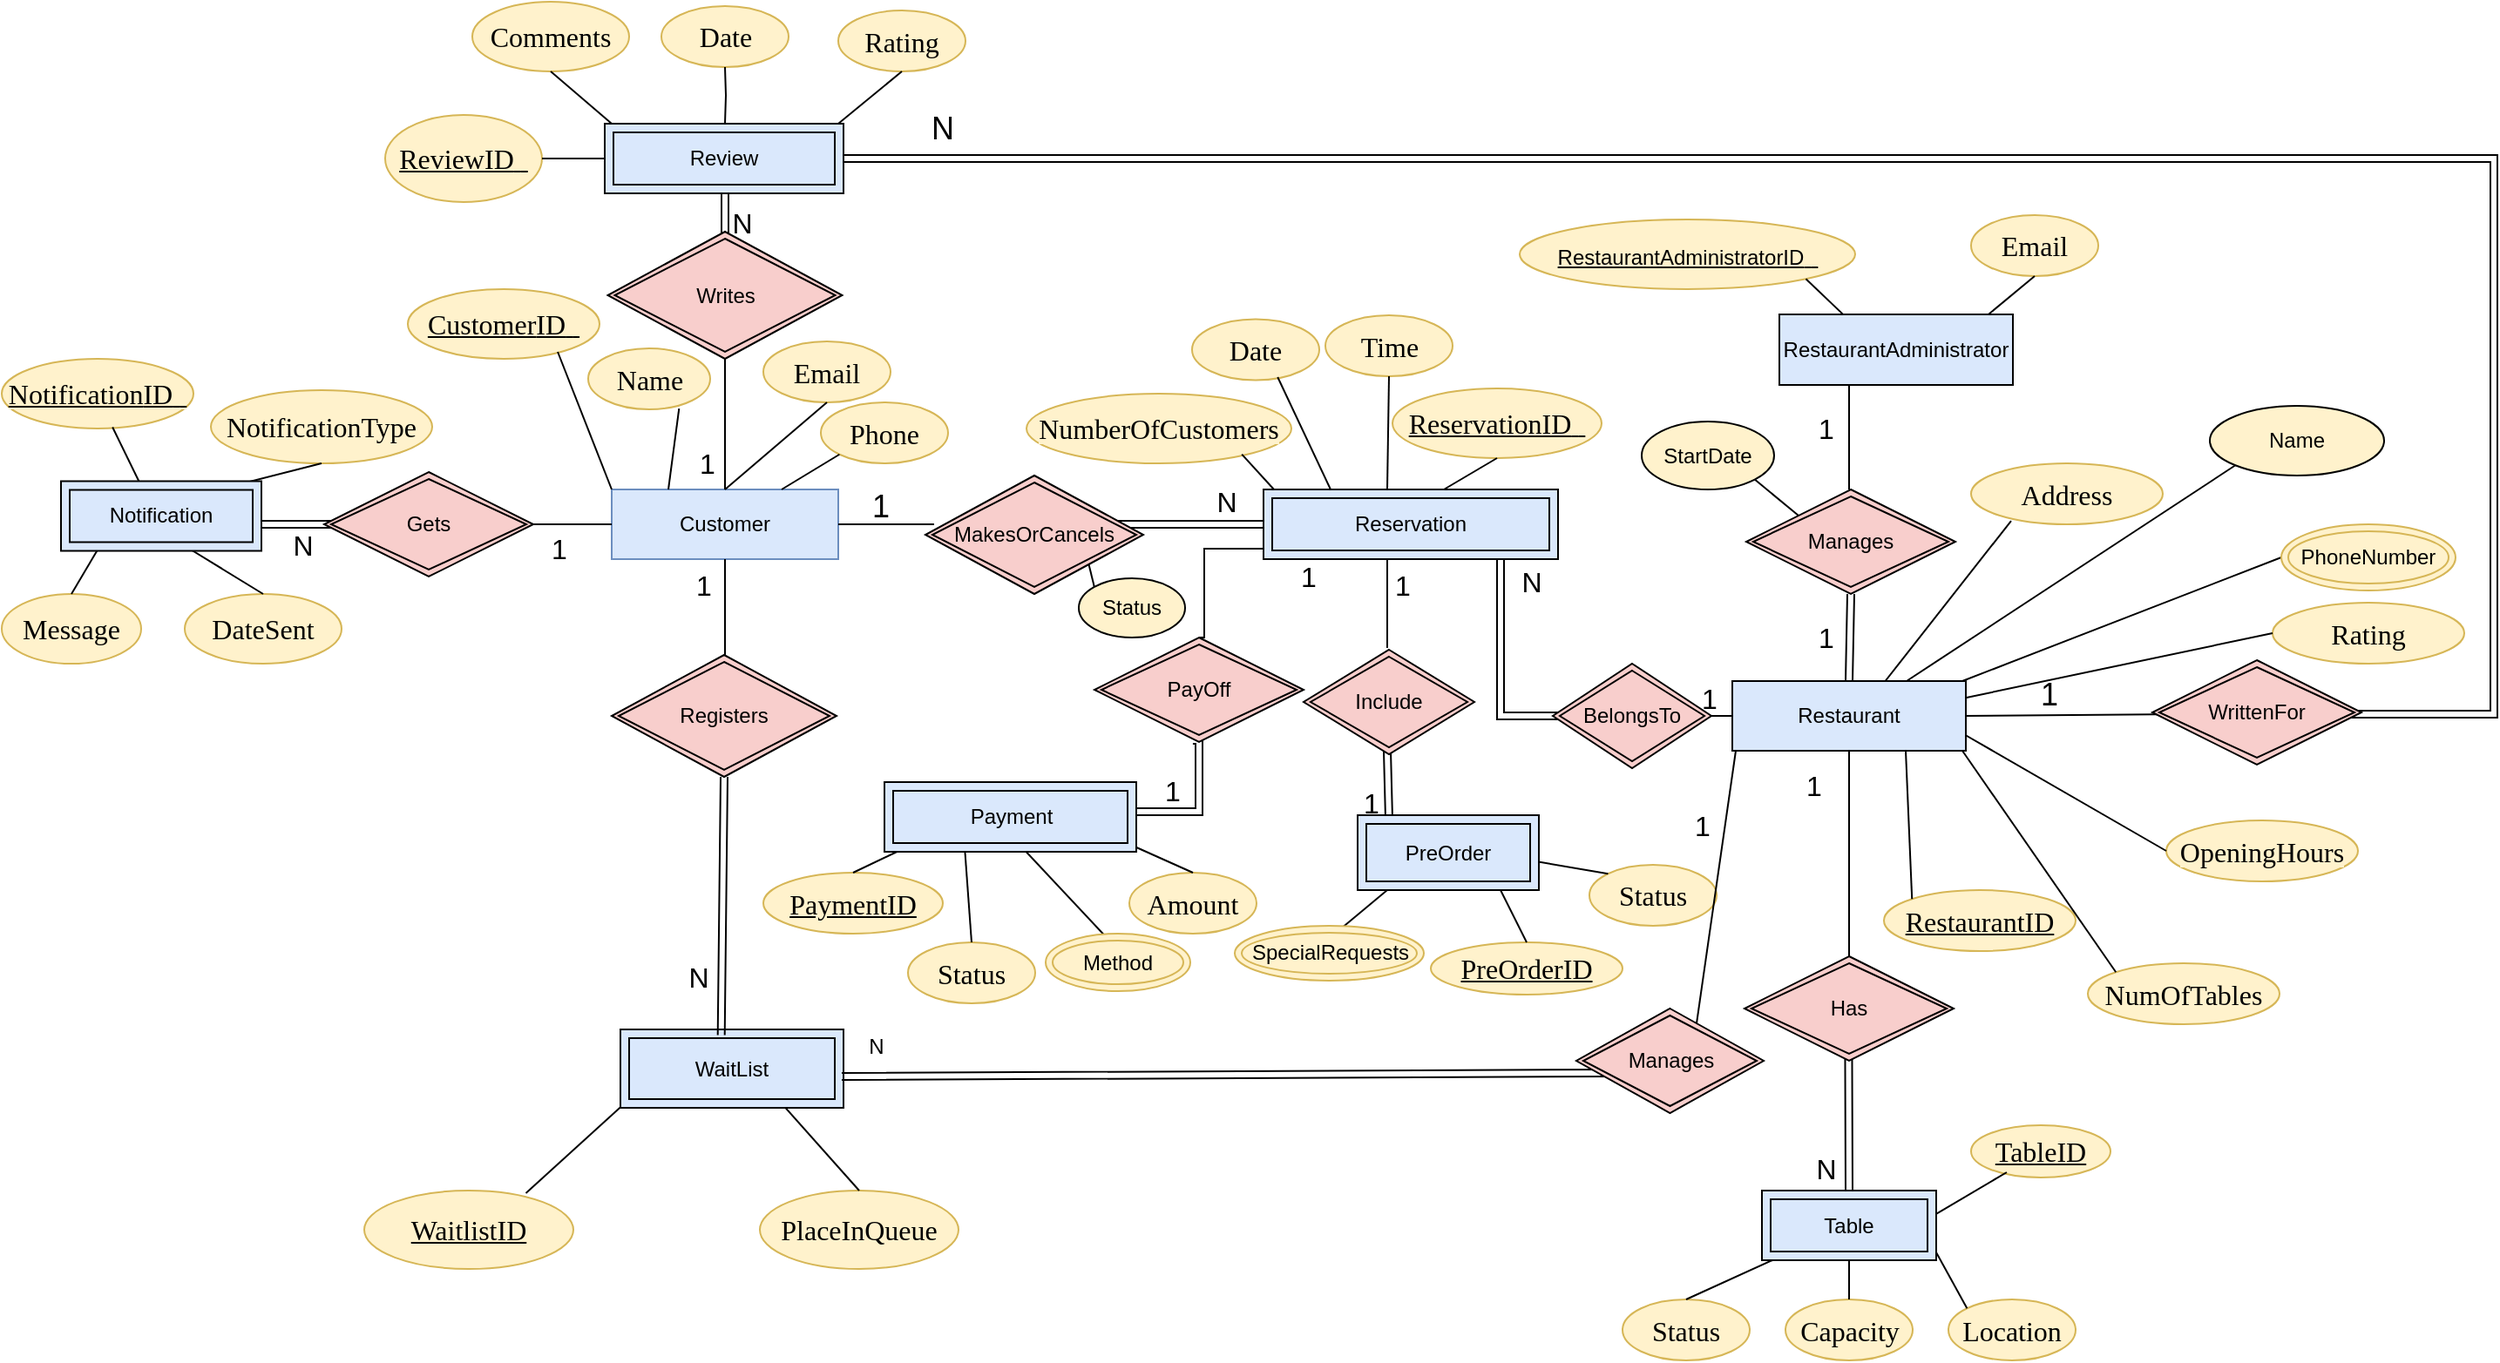 <mxfile version="25.0.3">
  <diagram id="C5RBs43oDa-KdzZeNtuy" name="Page-1">
    <mxGraphModel dx="2501" dy="738" grid="0" gridSize="10" guides="1" tooltips="1" connect="1" arrows="1" fold="1" page="1" pageScale="1" pageWidth="827" pageHeight="1169" math="0" shadow="0">
      <root>
        <mxCell id="WIyWlLk6GJQsqaUBKTNV-0" />
        <mxCell id="WIyWlLk6GJQsqaUBKTNV-1" parent="WIyWlLk6GJQsqaUBKTNV-0" />
        <mxCell id="VxdRvXpQJMo_E4zNavWg-3" value="Customer" style="rounded=0;whiteSpace=wrap;html=1;fillColor=#dae8fc;strokeColor=#6c8ebf;" parent="WIyWlLk6GJQsqaUBKTNV-1" vertex="1">
          <mxGeometry x="-470" y="495" width="130" height="40" as="geometry" />
        </mxCell>
        <mxCell id="VxdRvXpQJMo_E4zNavWg-17" value="" style="endArrow=none;html=1;rounded=0;exitX=1;exitY=0.5;exitDx=0;exitDy=0;entryX=0;entryY=0.5;entryDx=0;entryDy=0;" parent="WIyWlLk6GJQsqaUBKTNV-1" source="VxdRvXpQJMo_E4zNavWg-3" edge="1">
          <mxGeometry width="50" height="50" relative="1" as="geometry">
            <mxPoint x="-170" y="555" as="sourcePoint" />
            <mxPoint x="-285" y="515" as="targetPoint" />
          </mxGeometry>
        </mxCell>
        <mxCell id="VxdRvXpQJMo_E4zNavWg-24" value="" style="endArrow=none;html=1;rounded=0;exitX=1;exitY=0.5;exitDx=0;exitDy=0;entryX=0;entryY=0.5;entryDx=0;entryDy=0;" parent="WIyWlLk6GJQsqaUBKTNV-1" target="VxdRvXpQJMo_E4zNavWg-3" edge="1">
          <mxGeometry width="50" height="50" relative="1" as="geometry">
            <mxPoint x="-540" y="515" as="sourcePoint" />
            <mxPoint x="-500" y="515" as="targetPoint" />
          </mxGeometry>
        </mxCell>
        <mxCell id="VxdRvXpQJMo_E4zNavWg-30" value="" style="endArrow=none;html=1;rounded=0;entryX=0.5;entryY=1;entryDx=0;entryDy=0;" parent="WIyWlLk6GJQsqaUBKTNV-1" target="VxdRvXpQJMo_E4zNavWg-3" edge="1">
          <mxGeometry width="50" height="50" relative="1" as="geometry">
            <mxPoint x="-405" y="590" as="sourcePoint" />
            <mxPoint x="-280" y="575" as="targetPoint" />
          </mxGeometry>
        </mxCell>
        <mxCell id="VxdRvXpQJMo_E4zNavWg-53" value="" style="endArrow=none;html=1;rounded=0;entryX=0;entryY=0.5;entryDx=0;entryDy=0;exitX=1;exitY=0.5;exitDx=0;exitDy=0;" parent="WIyWlLk6GJQsqaUBKTNV-1" edge="1">
          <mxGeometry width="50" height="50" relative="1" as="geometry">
            <mxPoint x="150" y="625" as="sourcePoint" />
            <mxPoint x="175" y="625" as="targetPoint" />
          </mxGeometry>
        </mxCell>
        <mxCell id="VxdRvXpQJMo_E4zNavWg-55" value="&lt;span style=&quot;background-color: rgb(255, 242, 204);&quot;&gt;&lt;u&gt;&lt;span style=&quot;-webkit-user-drag: none; -webkit-tap-highlight-color: transparent; margin: 0px; padding: 0px; user-select: text; text-align: justify; white-space-collapse: preserve; font-size: 12pt; line-height: 19.425px; font-family: &amp;quot;Times New Roman&amp;quot;, &amp;quot;Times New Roman_EmbeddedFont&amp;quot;, &amp;quot;Times New Roman_MSFontService&amp;quot;, serif; font-variant-ligatures: none !important;&quot; class=&quot;TextRun Underlined UnderlinedGateOff SCXW181013911 BCX0&quot; lang=&quot;EL-GR&quot; data-contrast=&quot;auto&quot;&gt;&lt;span style=&quot;-webkit-user-drag: none; -webkit-tap-highlight-color: transparent; margin: 0px; padding: 0px; user-select: text;&quot; class=&quot;NormalTextRun SCXW181013911 BCX0&quot;&gt;Notification&lt;/span&gt;&lt;span style=&quot;-webkit-user-drag: none; -webkit-tap-highlight-color: transparent; margin: 0px; padding: 0px; user-select: text;&quot; class=&quot;NormalTextRun SCXW181013911 BCX0&quot;&gt;ID&lt;/span&gt;&lt;span style=&quot;-webkit-user-drag: none; -webkit-tap-highlight-color: transparent; margin: 0px; padding: 0px; user-select: text;&quot; class=&quot;NormalTextRun SCXW181013911 BCX0&quot;&gt; &lt;/span&gt;&lt;/span&gt;&lt;span style=&quot;-webkit-user-drag: none; -webkit-tap-highlight-color: transparent; margin: 0px; padding: 0px; user-select: text; text-align: justify; white-space-collapse: preserve; font-size: 12pt; line-height: 19.425px; font-family: &amp;quot;Times New Roman&amp;quot;, &amp;quot;Times New Roman_EmbeddedFont&amp;quot;, &amp;quot;Times New Roman_MSFontService&amp;quot;, serif;&quot; data-ccp-props=&quot;{}&quot; class=&quot;EOP SCXW181013911 BCX0&quot;&gt;&amp;nbsp;&lt;/span&gt;&lt;/u&gt;&lt;/span&gt;" style="ellipse;whiteSpace=wrap;html=1;fillColor=#fff2cc;strokeColor=#d6b656;" parent="WIyWlLk6GJQsqaUBKTNV-1" vertex="1">
          <mxGeometry x="-820" y="420" width="110" height="40" as="geometry" />
        </mxCell>
        <mxCell id="VxdRvXpQJMo_E4zNavWg-56" value="" style="endArrow=none;html=1;rounded=0;entryX=0.5;entryY=0;entryDx=0;entryDy=0;exitX=1;exitY=1;exitDx=0;exitDy=0;" parent="WIyWlLk6GJQsqaUBKTNV-1" edge="1">
          <mxGeometry width="50" height="50" relative="1" as="geometry">
            <mxPoint x="-756.425" y="459.256" as="sourcePoint" />
            <mxPoint x="-739" y="495" as="targetPoint" />
          </mxGeometry>
        </mxCell>
        <mxCell id="VxdRvXpQJMo_E4zNavWg-60" value="&lt;span style=&quot;background-color: rgb(255, 242, 204);&quot;&gt;&lt;u&gt;&lt;span style=&quot;-webkit-user-drag: none; -webkit-tap-highlight-color: transparent; margin: 0px; padding: 0px; user-select: text; text-align: justify; white-space-collapse: preserve; font-size: 12pt; line-height: 19.425px; font-family: &amp;quot;Times New Roman&amp;quot;, &amp;quot;Times New Roman_EmbeddedFont&amp;quot;, &amp;quot;Times New Roman_MSFontService&amp;quot;, serif; font-variant-ligatures: none !important;&quot; class=&quot;TextRun Underlined UnderlinedGateOff SCXW181013911 BCX0&quot; lang=&quot;EL-GR&quot; data-contrast=&quot;auto&quot;&gt;&lt;span style=&quot;-webkit-user-drag: none; -webkit-tap-highlight-color: transparent; margin: 0px; padding: 0px; user-select: text;&quot; class=&quot;NormalTextRun SCXW181013911 BCX0&quot;&gt;Review&lt;/span&gt;&lt;span style=&quot;-webkit-user-drag: none; -webkit-tap-highlight-color: transparent; margin: 0px; padding: 0px; user-select: text;&quot; class=&quot;NormalTextRun SCXW181013911 BCX0&quot;&gt;ID&lt;/span&gt;&lt;span style=&quot;-webkit-user-drag: none; -webkit-tap-highlight-color: transparent; margin: 0px; padding: 0px; user-select: text;&quot; class=&quot;NormalTextRun SCXW181013911 BCX0&quot;&gt; &lt;/span&gt;&lt;/span&gt;&lt;span style=&quot;-webkit-user-drag: none; -webkit-tap-highlight-color: transparent; margin: 0px; padding: 0px; user-select: text; text-align: justify; white-space-collapse: preserve; font-size: 12pt; line-height: 19.425px; font-family: &amp;quot;Times New Roman&amp;quot;, &amp;quot;Times New Roman_EmbeddedFont&amp;quot;, &amp;quot;Times New Roman_MSFontService&amp;quot;, serif;&quot; data-ccp-props=&quot;{}&quot; class=&quot;EOP SCXW181013911 BCX0&quot;&gt;&amp;nbsp;&lt;/span&gt;&lt;/u&gt;&lt;/span&gt;" style="ellipse;whiteSpace=wrap;html=1;fillColor=#fff2cc;strokeColor=#d6b656;" parent="WIyWlLk6GJQsqaUBKTNV-1" vertex="1">
          <mxGeometry x="-600" y="280" width="90" height="50" as="geometry" />
        </mxCell>
        <mxCell id="VxdRvXpQJMo_E4zNavWg-61" value="&lt;span style=&quot;background-color: rgb(255, 242, 204);&quot;&gt;&lt;u&gt;&lt;span style=&quot;-webkit-user-drag: none; -webkit-tap-highlight-color: transparent; margin: 0px; padding: 0px; user-select: text; text-align: justify; white-space-collapse: preserve; font-size: 12pt; line-height: 19.425px; font-family: &amp;quot;Times New Roman&amp;quot;, &amp;quot;Times New Roman_EmbeddedFont&amp;quot;, &amp;quot;Times New Roman_MSFontService&amp;quot;, serif; font-variant-ligatures: none !important;&quot; class=&quot;TextRun Underlined UnderlinedGateOff SCXW181013911 BCX0&quot; lang=&quot;EL-GR&quot; data-contrast=&quot;auto&quot;&gt;&lt;span style=&quot;-webkit-user-drag: none; -webkit-tap-highlight-color: transparent; margin: 0px; padding: 0px; user-select: text;&quot; class=&quot;NormalTextRun SCXW181013911 BCX0&quot;&gt;Customer&lt;/span&gt;&lt;span style=&quot;-webkit-user-drag: none; -webkit-tap-highlight-color: transparent; margin: 0px; padding: 0px; user-select: text;&quot; class=&quot;NormalTextRun SCXW181013911 BCX0&quot;&gt;ID&lt;/span&gt;&lt;span style=&quot;-webkit-user-drag: none; -webkit-tap-highlight-color: transparent; margin: 0px; padding: 0px; user-select: text;&quot; class=&quot;NormalTextRun SCXW181013911 BCX0&quot;&gt; &lt;/span&gt;&lt;/span&gt;&lt;span style=&quot;-webkit-user-drag: none; -webkit-tap-highlight-color: transparent; margin: 0px; padding: 0px; user-select: text; text-align: justify; white-space-collapse: preserve; font-size: 12pt; line-height: 19.425px; font-family: &amp;quot;Times New Roman&amp;quot;, &amp;quot;Times New Roman_EmbeddedFont&amp;quot;, &amp;quot;Times New Roman_MSFontService&amp;quot;, serif;&quot; data-ccp-props=&quot;{}&quot; class=&quot;EOP SCXW181013911 BCX0&quot;&gt;&amp;nbsp;&lt;/span&gt;&lt;/u&gt;&lt;/span&gt;" style="ellipse;whiteSpace=wrap;html=1;fillColor=#fff2cc;strokeColor=#d6b656;" parent="WIyWlLk6GJQsqaUBKTNV-1" vertex="1">
          <mxGeometry x="-587" y="380" width="110" height="40" as="geometry" />
        </mxCell>
        <mxCell id="VxdRvXpQJMo_E4zNavWg-62" value="&lt;u&gt;&lt;span style=&quot;background-color: rgb(255, 242, 204);&quot;&gt;&lt;span style=&quot;-webkit-user-drag: none; -webkit-tap-highlight-color: transparent; margin: 0px; padding: 0px; user-select: text; text-align: justify; white-space-collapse: preserve; font-size: 12pt; line-height: 19.425px; font-family: &amp;quot;Times New Roman&amp;quot;, &amp;quot;Times New Roman_EmbeddedFont&amp;quot;, &amp;quot;Times New Roman_MSFontService&amp;quot;, serif; font-variant-ligatures: none !important;&quot; class=&quot;TextRun Underlined UnderlinedGateOff SCXW181013911 BCX0&quot; lang=&quot;EL-GR&quot; data-contrast=&quot;auto&quot;&gt;&lt;span style=&quot;-webkit-user-drag: none; -webkit-tap-highlight-color: transparent; margin: 0px; padding: 0px; user-select: text;&quot; class=&quot;NormalTextRun SCXW181013911 BCX0&quot;&gt;ReservationID&lt;/span&gt;&lt;/span&gt;&lt;/span&gt;&lt;span style=&quot;white-space-collapse: preserve; -webkit-user-drag: none; -webkit-tap-highlight-color: transparent; margin: 0px; padding: 0px; user-select: text; text-align: justify; font-size: 12pt; line-height: 19.425px; font-family: &amp;quot;Times New Roman&amp;quot;, &amp;quot;Times New Roman_EmbeddedFont&amp;quot;, &amp;quot;Times New Roman_MSFontService&amp;quot;, serif; font-variant-ligatures: none !important;&quot; class=&quot;TextRun Underlined UnderlinedGateOff SCXW181013911 BCX0&quot; lang=&quot;EL-GR&quot; data-contrast=&quot;auto&quot;&gt;&lt;span style=&quot;-webkit-user-drag: none; -webkit-tap-highlight-color: transparent; margin: 0px; padding: 0px; user-select: text;&quot; class=&quot;NormalTextRun SCXW181013911 BCX0&quot;&gt; &lt;/span&gt;&lt;/span&gt;&lt;span style=&quot;white-space-collapse: preserve; -webkit-user-drag: none; -webkit-tap-highlight-color: transparent; margin: 0px; padding: 0px; user-select: text; text-align: justify; font-size: 12pt; line-height: 19.425px; font-family: &amp;quot;Times New Roman&amp;quot;, &amp;quot;Times New Roman_EmbeddedFont&amp;quot;, &amp;quot;Times New Roman_MSFontService&amp;quot;, serif;&quot; data-ccp-props=&quot;{}&quot; class=&quot;EOP SCXW181013911 BCX0&quot;&gt;&amp;nbsp;&lt;/span&gt;&lt;/u&gt;" style="ellipse;whiteSpace=wrap;html=1;fillColor=#fff2cc;strokeColor=#d6b656;" parent="WIyWlLk6GJQsqaUBKTNV-1" vertex="1">
          <mxGeometry x="-22" y="437" width="120" height="40" as="geometry" />
        </mxCell>
        <mxCell id="VxdRvXpQJMo_E4zNavWg-63" value="&lt;div style=&quot;text-align: justify;&quot;&gt;&lt;font face=&quot;Times New Roman, Times New Roman_EmbeddedFont, Times New Roman_MSFontService, serif&quot;&gt;&lt;span style=&quot;font-size: 16px; font-variant-ligatures: none; white-space-collapse: preserve; background-color: rgb(255, 242, 204);&quot;&gt;&lt;u&gt;WaitlistID&lt;/u&gt;&lt;/span&gt;&lt;/font&gt;&lt;/div&gt;" style="ellipse;whiteSpace=wrap;html=1;fillColor=#fff2cc;strokeColor=#d6b656;" parent="WIyWlLk6GJQsqaUBKTNV-1" vertex="1">
          <mxGeometry x="-612" y="897.5" width="120" height="45" as="geometry" />
        </mxCell>
        <mxCell id="VxdRvXpQJMo_E4zNavWg-64" value="&lt;div style=&quot;text-align: justify;&quot;&gt;&lt;font face=&quot;Times New Roman, Times New Roman_EmbeddedFont, Times New Roman_MSFontService, serif&quot;&gt;&lt;span style=&quot;font-size: 16px; font-variant-ligatures: none; white-space-collapse: preserve; background-color: rgb(255, 242, 204);&quot;&gt;&lt;u&gt;PaymentID&lt;/u&gt;&lt;/span&gt;&lt;/font&gt;&lt;/div&gt;" style="ellipse;whiteSpace=wrap;html=1;fillColor=#fff2cc;strokeColor=#d6b656;" parent="WIyWlLk6GJQsqaUBKTNV-1" vertex="1">
          <mxGeometry x="-383" y="715" width="103" height="35" as="geometry" />
        </mxCell>
        <mxCell id="VxdRvXpQJMo_E4zNavWg-66" value="&lt;div style=&quot;text-align: justify;&quot;&gt;&lt;font face=&quot;Times New Roman, Times New Roman_EmbeddedFont, Times New Roman_MSFontService, serif&quot;&gt;&lt;span style=&quot;font-size: 16px; font-variant-ligatures: none; white-space-collapse: preserve; background-color: rgb(255, 242, 204);&quot;&gt;&lt;u&gt;PreOrderID&lt;/u&gt;&lt;/span&gt;&lt;/font&gt;&lt;/div&gt;" style="ellipse;whiteSpace=wrap;html=1;fillColor=#fff2cc;strokeColor=#d6b656;" parent="WIyWlLk6GJQsqaUBKTNV-1" vertex="1">
          <mxGeometry y="755" width="110" height="30" as="geometry" />
        </mxCell>
        <mxCell id="VxdRvXpQJMo_E4zNavWg-67" value="&lt;div style=&quot;text-align: justify;&quot;&gt;&lt;font face=&quot;Times New Roman, Times New Roman_EmbeddedFont, Times New Roman_MSFontService, serif&quot;&gt;&lt;span style=&quot;font-size: 16px; font-variant-ligatures: none; white-space-collapse: preserve; background-color: rgb(255, 242, 204);&quot;&gt;&lt;u&gt;TableID&lt;/u&gt;&lt;/span&gt;&lt;/font&gt;&lt;/div&gt;" style="ellipse;whiteSpace=wrap;html=1;fillColor=#fff2cc;strokeColor=#d6b656;" parent="WIyWlLk6GJQsqaUBKTNV-1" vertex="1">
          <mxGeometry x="310" y="860" width="80" height="30" as="geometry" />
        </mxCell>
        <mxCell id="VxdRvXpQJMo_E4zNavWg-68" value="&lt;u&gt;RestaurantAdministratorID&lt;span style=&quot;background-color: rgb(255, 242, 204);&quot;&gt;&lt;span style=&quot;-webkit-user-drag: none; -webkit-tap-highlight-color: transparent; margin: 0px; padding: 0px; user-select: text; text-align: justify; white-space-collapse: preserve; font-size: 12pt; line-height: 19.425px; font-family: &amp;quot;Times New Roman&amp;quot;, &amp;quot;Times New Roman_EmbeddedFont&amp;quot;, &amp;quot;Times New Roman_MSFontService&amp;quot;, serif; font-variant-ligatures: none !important;&quot; class=&quot;TextRun Underlined UnderlinedGateOff SCXW181013911 BCX0&quot; lang=&quot;EL-GR&quot; data-contrast=&quot;auto&quot;&gt;&lt;span style=&quot;-webkit-user-drag: none; -webkit-tap-highlight-color: transparent; margin: 0px; padding: 0px; user-select: text;&quot; class=&quot;NormalTextRun SCXW181013911 BCX0&quot;&gt; &lt;/span&gt;&lt;/span&gt;&lt;span style=&quot;-webkit-user-drag: none; -webkit-tap-highlight-color: transparent; margin: 0px; padding: 0px; user-select: text; text-align: justify; white-space-collapse: preserve; font-size: 12pt; line-height: 19.425px; font-family: &amp;quot;Times New Roman&amp;quot;, &amp;quot;Times New Roman_EmbeddedFont&amp;quot;, &amp;quot;Times New Roman_MSFontService&amp;quot;, serif;&quot; data-ccp-props=&quot;{}&quot; class=&quot;EOP SCXW181013911 BCX0&quot;&gt;&amp;nbsp;&lt;/span&gt;&lt;/span&gt;&lt;/u&gt;" style="ellipse;whiteSpace=wrap;html=1;fillColor=#fff2cc;strokeColor=#d6b656;" parent="WIyWlLk6GJQsqaUBKTNV-1" vertex="1">
          <mxGeometry x="51" y="340" width="192.5" height="40" as="geometry" />
        </mxCell>
        <mxCell id="VxdRvXpQJMo_E4zNavWg-69" value="&lt;div style=&quot;text-align: justify;&quot;&gt;&lt;font face=&quot;Times New Roman, Times New Roman_EmbeddedFont, Times New Roman_MSFontService, serif&quot;&gt;&lt;span style=&quot;font-size: 16px; font-variant-ligatures: none; white-space-collapse: preserve; background-color: rgb(255, 242, 204);&quot;&gt;&lt;u&gt;RestaurantID&lt;/u&gt;&lt;/span&gt;&lt;/font&gt;&lt;/div&gt;" style="ellipse;whiteSpace=wrap;html=1;fillColor=#fff2cc;strokeColor=#d6b656;" parent="WIyWlLk6GJQsqaUBKTNV-1" vertex="1">
          <mxGeometry x="260" y="725" width="110" height="35" as="geometry" />
        </mxCell>
        <mxCell id="VxdRvXpQJMo_E4zNavWg-70" value="" style="endArrow=none;html=1;rounded=0;entryX=0;entryY=0;entryDx=0;entryDy=0;exitX=0.782;exitY=0.9;exitDx=0;exitDy=0;exitPerimeter=0;" parent="WIyWlLk6GJQsqaUBKTNV-1" source="VxdRvXpQJMo_E4zNavWg-61" target="VxdRvXpQJMo_E4zNavWg-3" edge="1">
          <mxGeometry width="50" height="50" relative="1" as="geometry">
            <mxPoint x="-300" y="625" as="sourcePoint" />
            <mxPoint x="-500" y="495" as="targetPoint" />
          </mxGeometry>
        </mxCell>
        <mxCell id="VxdRvXpQJMo_E4zNavWg-71" value="" style="endArrow=none;html=1;rounded=0;entryX=0;entryY=1;entryDx=0;entryDy=0;exitX=0.5;exitY=0;exitDx=0;exitDy=0;" parent="WIyWlLk6GJQsqaUBKTNV-1" source="VxdRvXpQJMo_E4zNavWg-64" edge="1">
          <mxGeometry width="50" height="50" relative="1" as="geometry">
            <mxPoint x="-200" y="625" as="sourcePoint" />
            <mxPoint x="-300" y="700" as="targetPoint" />
          </mxGeometry>
        </mxCell>
        <mxCell id="VxdRvXpQJMo_E4zNavWg-72" value="" style="endArrow=none;html=1;rounded=0;entryX=1;entryY=0.5;entryDx=0;entryDy=0;exitX=0;exitY=0.5;exitDx=0;exitDy=0;" parent="WIyWlLk6GJQsqaUBKTNV-1" target="VxdRvXpQJMo_E4zNavWg-60" edge="1">
          <mxGeometry width="50" height="50" relative="1" as="geometry">
            <mxPoint x="-470" y="305" as="sourcePoint" />
            <mxPoint x="-150" y="575" as="targetPoint" />
          </mxGeometry>
        </mxCell>
        <mxCell id="VxdRvXpQJMo_E4zNavWg-73" value="" style="endArrow=none;html=1;rounded=0;entryX=0;entryY=0.75;entryDx=0;entryDy=0;exitX=0.773;exitY=0.033;exitDx=0;exitDy=0;exitPerimeter=0;" parent="WIyWlLk6GJQsqaUBKTNV-1" source="VxdRvXpQJMo_E4zNavWg-63" edge="1">
          <mxGeometry width="50" height="50" relative="1" as="geometry">
            <mxPoint x="-300" y="625" as="sourcePoint" />
            <mxPoint x="-453" y="838.75" as="targetPoint" />
          </mxGeometry>
        </mxCell>
        <mxCell id="VxdRvXpQJMo_E4zNavWg-74" value="" style="endArrow=none;html=1;rounded=0;entryX=0.456;entryY=0.042;entryDx=0;entryDy=0;exitX=1;exitY=1;exitDx=0;exitDy=0;entryPerimeter=0;" parent="WIyWlLk6GJQsqaUBKTNV-1" source="VxdRvXpQJMo_E4zNavWg-68" edge="1">
          <mxGeometry width="50" height="50" relative="1" as="geometry">
            <mxPoint x="-200" y="625" as="sourcePoint" />
            <mxPoint x="238.856" y="396.68" as="targetPoint" />
          </mxGeometry>
        </mxCell>
        <mxCell id="VxdRvXpQJMo_E4zNavWg-76" value="" style="endArrow=none;html=1;rounded=0;entryX=0.5;entryY=1;entryDx=0;entryDy=0;exitX=0.75;exitY=0;exitDx=0;exitDy=0;" parent="WIyWlLk6GJQsqaUBKTNV-1" target="VxdRvXpQJMo_E4zNavWg-62" edge="1">
          <mxGeometry width="50" height="50" relative="1" as="geometry">
            <mxPoint x="7.5" y="495" as="sourcePoint" />
            <mxPoint x="-150" y="575" as="targetPoint" />
          </mxGeometry>
        </mxCell>
        <mxCell id="VxdRvXpQJMo_E4zNavWg-77" value="" style="endArrow=none;html=1;rounded=0;entryX=0;entryY=0;entryDx=0;entryDy=0;exitX=0.75;exitY=1;exitDx=0;exitDy=0;" parent="WIyWlLk6GJQsqaUBKTNV-1" target="VxdRvXpQJMo_E4zNavWg-69" edge="1">
          <mxGeometry width="50" height="50" relative="1" as="geometry">
            <mxPoint x="272.5" y="645" as="sourcePoint" />
            <mxPoint x="-150" y="575" as="targetPoint" />
          </mxGeometry>
        </mxCell>
        <mxCell id="VxdRvXpQJMo_E4zNavWg-79" value="" style="endArrow=none;html=1;rounded=0;entryX=0.987;entryY=0.354;entryDx=0;entryDy=0;exitX=0.256;exitY=0.9;exitDx=0;exitDy=0;exitPerimeter=0;entryPerimeter=0;" parent="WIyWlLk6GJQsqaUBKTNV-1" source="VxdRvXpQJMo_E4zNavWg-67" edge="1">
          <mxGeometry width="50" height="50" relative="1" as="geometry">
            <mxPoint x="-200" y="625" as="sourcePoint" />
            <mxPoint x="288.7" y="911.66" as="targetPoint" />
          </mxGeometry>
        </mxCell>
        <mxCell id="VxdRvXpQJMo_E4zNavWg-80" value="" style="endArrow=none;html=1;rounded=0;entryX=1;entryY=1;entryDx=0;entryDy=0;exitX=0.5;exitY=0;exitDx=0;exitDy=0;" parent="WIyWlLk6GJQsqaUBKTNV-1" source="VxdRvXpQJMo_E4zNavWg-66" edge="1">
          <mxGeometry width="50" height="50" relative="1" as="geometry">
            <mxPoint x="-200" y="625" as="sourcePoint" />
            <mxPoint x="40" y="725" as="targetPoint" />
          </mxGeometry>
        </mxCell>
        <mxCell id="VxdRvXpQJMo_E4zNavWg-81" value="&lt;div style=&quot;text-align: justify;&quot;&gt;&lt;font face=&quot;Times New Roman, Times New Roman_EmbeddedFont, Times New Roman_MSFontService, serif&quot;&gt;&lt;span style=&quot;font-size: 16px; font-variant-ligatures: none; white-space-collapse: preserve; background-color: rgb(255, 242, 204);&quot;&gt;Address&lt;/span&gt;&lt;/font&gt;&lt;/div&gt;" style="ellipse;whiteSpace=wrap;html=1;fillColor=#fff2cc;strokeColor=#d6b656;" parent="WIyWlLk6GJQsqaUBKTNV-1" vertex="1">
          <mxGeometry x="310" y="480" width="110" height="35" as="geometry" />
        </mxCell>
        <mxCell id="VxdRvXpQJMo_E4zNavWg-83" value="&lt;div style=&quot;text-align: justify;&quot;&gt;&lt;font face=&quot;Times New Roman, Times New Roman_EmbeddedFont, Times New Roman_MSFontService, serif&quot;&gt;&lt;span style=&quot;font-size: 16px; font-variant-ligatures: none; white-space-collapse: preserve; background-color: rgb(255, 242, 204);&quot;&gt;Rating&lt;/span&gt;&lt;/font&gt;&lt;/div&gt;" style="ellipse;whiteSpace=wrap;html=1;fillColor=#fff2cc;strokeColor=#d6b656;" parent="WIyWlLk6GJQsqaUBKTNV-1" vertex="1">
          <mxGeometry x="483" y="560" width="110" height="35" as="geometry" />
        </mxCell>
        <mxCell id="VxdRvXpQJMo_E4zNavWg-84" value="&lt;div style=&quot;text-align: justify;&quot;&gt;&lt;font face=&quot;Times New Roman, Times New Roman_EmbeddedFont, Times New Roman_MSFontService, serif&quot;&gt;&lt;span style=&quot;font-size: 16px; font-variant-ligatures: none; white-space-collapse: preserve; background-color: rgb(255, 242, 204);&quot;&gt;OpeningHours&lt;/span&gt;&lt;/font&gt;&lt;/div&gt;" style="ellipse;whiteSpace=wrap;html=1;fillColor=#fff2cc;strokeColor=#d6b656;" parent="WIyWlLk6GJQsqaUBKTNV-1" vertex="1">
          <mxGeometry x="422" y="685" width="110" height="35" as="geometry" />
        </mxCell>
        <mxCell id="VxdRvXpQJMo_E4zNavWg-91" value="" style="endArrow=none;html=1;rounded=0;entryX=0.209;entryY=0.943;entryDx=0;entryDy=0;entryPerimeter=0;" parent="WIyWlLk6GJQsqaUBKTNV-1" target="VxdRvXpQJMo_E4zNavWg-81" edge="1">
          <mxGeometry width="50" height="50" relative="1" as="geometry">
            <mxPoint x="260" y="606" as="sourcePoint" />
            <mxPoint x="230" y="590" as="targetPoint" />
          </mxGeometry>
        </mxCell>
        <mxCell id="VxdRvXpQJMo_E4zNavWg-92" value="" style="endArrow=none;html=1;rounded=0;entryX=0;entryY=0.5;entryDx=0;entryDy=0;exitX=1;exitY=0;exitDx=0;exitDy=0;" parent="WIyWlLk6GJQsqaUBKTNV-1" target="1hMTyV5PMrLRTY3RI_EV-22" edge="1">
          <mxGeometry width="50" height="50" relative="1" as="geometry">
            <mxPoint x="305" y="605" as="sourcePoint" />
            <mxPoint x="475.0" y="508.5" as="targetPoint" />
          </mxGeometry>
        </mxCell>
        <mxCell id="VxdRvXpQJMo_E4zNavWg-93" value="" style="endArrow=none;html=1;rounded=0;entryX=0;entryY=0.5;entryDx=0;entryDy=0;exitX=1;exitY=0.25;exitDx=0;exitDy=0;" parent="WIyWlLk6GJQsqaUBKTNV-1" target="VxdRvXpQJMo_E4zNavWg-83" edge="1">
          <mxGeometry width="50" height="50" relative="1" as="geometry">
            <mxPoint x="305" y="615" as="sourcePoint" />
            <mxPoint x="230" y="590" as="targetPoint" />
          </mxGeometry>
        </mxCell>
        <mxCell id="VxdRvXpQJMo_E4zNavWg-94" value="" style="endArrow=none;html=1;rounded=0;entryX=0;entryY=0.5;entryDx=0;entryDy=0;exitX=1;exitY=0.75;exitDx=0;exitDy=0;" parent="WIyWlLk6GJQsqaUBKTNV-1" target="VxdRvXpQJMo_E4zNavWg-84" edge="1">
          <mxGeometry width="50" height="50" relative="1" as="geometry">
            <mxPoint x="305" y="635" as="sourcePoint" />
            <mxPoint x="230" y="590" as="targetPoint" />
          </mxGeometry>
        </mxCell>
        <mxCell id="VxdRvXpQJMo_E4zNavWg-95" value="&lt;div style=&quot;text-align: justify;&quot;&gt;&lt;font face=&quot;Times New Roman, Times New Roman_EmbeddedFont, Times New Roman_MSFontService, serif&quot;&gt;&lt;span style=&quot;font-size: 16px; font-variant-ligatures: none; white-space-collapse: preserve; background-color: rgb(255, 242, 204);&quot;&gt;NumOfTables&lt;/span&gt;&lt;/font&gt;&lt;/div&gt;" style="ellipse;whiteSpace=wrap;html=1;fillColor=#fff2cc;strokeColor=#d6b656;" parent="WIyWlLk6GJQsqaUBKTNV-1" vertex="1">
          <mxGeometry x="377" y="767" width="110" height="35" as="geometry" />
        </mxCell>
        <mxCell id="VxdRvXpQJMo_E4zNavWg-96" value="" style="endArrow=none;html=1;rounded=0;entryX=0;entryY=0;entryDx=0;entryDy=0;exitX=1;exitY=1;exitDx=0;exitDy=0;" parent="WIyWlLk6GJQsqaUBKTNV-1" target="VxdRvXpQJMo_E4zNavWg-95" edge="1">
          <mxGeometry width="50" height="50" relative="1" as="geometry">
            <mxPoint x="305" y="645" as="sourcePoint" />
            <mxPoint x="230" y="590" as="targetPoint" />
          </mxGeometry>
        </mxCell>
        <mxCell id="VxdRvXpQJMo_E4zNavWg-97" value="&lt;div style=&quot;text-align: justify;&quot;&gt;&lt;font face=&quot;Times New Roman, Times New Roman_EmbeddedFont, Times New Roman_MSFontService, serif&quot;&gt;&lt;span style=&quot;font-size: 16px; font-variant-ligatures: none; white-space-collapse: preserve; background-color: rgb(255, 242, 204);&quot;&gt;Name&lt;/span&gt;&lt;/font&gt;&lt;/div&gt;" style="ellipse;whiteSpace=wrap;html=1;fillColor=#fff2cc;strokeColor=#d6b656;" parent="WIyWlLk6GJQsqaUBKTNV-1" vertex="1">
          <mxGeometry x="-483.5" y="414" width="70" height="35" as="geometry" />
        </mxCell>
        <mxCell id="VxdRvXpQJMo_E4zNavWg-98" value="&lt;div style=&quot;text-align: justify;&quot;&gt;&lt;font face=&quot;Times New Roman, Times New Roman_EmbeddedFont, Times New Roman_MSFontService, serif&quot;&gt;&lt;span style=&quot;font-size: 16px; font-variant-ligatures: none; white-space-collapse: preserve; background-color: rgb(255, 242, 204);&quot;&gt;Email&lt;/span&gt;&lt;/font&gt;&lt;/div&gt;" style="ellipse;whiteSpace=wrap;html=1;fillColor=#fff2cc;strokeColor=#d6b656;" parent="WIyWlLk6GJQsqaUBKTNV-1" vertex="1">
          <mxGeometry x="-383" y="410" width="73" height="35" as="geometry" />
        </mxCell>
        <mxCell id="VxdRvXpQJMo_E4zNavWg-100" value="&lt;div style=&quot;text-align: justify;&quot;&gt;&lt;font face=&quot;Times New Roman, Times New Roman_EmbeddedFont, Times New Roman_MSFontService, serif&quot;&gt;&lt;span style=&quot;font-size: 16px; font-variant-ligatures: none; white-space-collapse: preserve; background-color: rgb(255, 242, 204);&quot;&gt;Phone&lt;/span&gt;&lt;/font&gt;&lt;/div&gt;" style="ellipse;whiteSpace=wrap;html=1;fillColor=#fff2cc;strokeColor=#d6b656;" parent="WIyWlLk6GJQsqaUBKTNV-1" vertex="1">
          <mxGeometry x="-350" y="445" width="73" height="35" as="geometry" />
        </mxCell>
        <mxCell id="VxdRvXpQJMo_E4zNavWg-101" value="" style="endArrow=none;html=1;rounded=0;entryX=0.745;entryY=0.986;entryDx=0;entryDy=0;entryPerimeter=0;exitX=0.25;exitY=0;exitDx=0;exitDy=0;" parent="WIyWlLk6GJQsqaUBKTNV-1" source="VxdRvXpQJMo_E4zNavWg-3" target="VxdRvXpQJMo_E4zNavWg-97" edge="1">
          <mxGeometry width="50" height="50" relative="1" as="geometry">
            <mxPoint x="-430" y="570" as="sourcePoint" />
            <mxPoint x="-380" y="520" as="targetPoint" />
          </mxGeometry>
        </mxCell>
        <mxCell id="VxdRvXpQJMo_E4zNavWg-102" value="" style="endArrow=none;html=1;rounded=0;entryX=0.5;entryY=1;entryDx=0;entryDy=0;exitX=0.5;exitY=0;exitDx=0;exitDy=0;" parent="WIyWlLk6GJQsqaUBKTNV-1" source="VxdRvXpQJMo_E4zNavWg-3" target="VxdRvXpQJMo_E4zNavWg-98" edge="1">
          <mxGeometry width="50" height="50" relative="1" as="geometry">
            <mxPoint x="-430" y="570" as="sourcePoint" />
            <mxPoint x="-380" y="520" as="targetPoint" />
          </mxGeometry>
        </mxCell>
        <mxCell id="VxdRvXpQJMo_E4zNavWg-103" value="" style="endArrow=none;html=1;rounded=0;entryX=0;entryY=1;entryDx=0;entryDy=0;exitX=0.75;exitY=0;exitDx=0;exitDy=0;" parent="WIyWlLk6GJQsqaUBKTNV-1" source="VxdRvXpQJMo_E4zNavWg-3" target="VxdRvXpQJMo_E4zNavWg-100" edge="1">
          <mxGeometry width="50" height="50" relative="1" as="geometry">
            <mxPoint x="-430" y="570" as="sourcePoint" />
            <mxPoint x="-380" y="520" as="targetPoint" />
            <Array as="points" />
          </mxGeometry>
        </mxCell>
        <mxCell id="VxdRvXpQJMo_E4zNavWg-104" value="&lt;div style=&quot;text-align: justify;&quot;&gt;&lt;font face=&quot;Times New Roman, Times New Roman_EmbeddedFont, Times New Roman_MSFontService, serif&quot;&gt;&lt;span style=&quot;font-size: 16px; font-variant-ligatures: none; white-space-collapse: preserve; background-color: rgb(255, 242, 204);&quot;&gt;Status&lt;/span&gt;&lt;/font&gt;&lt;/div&gt;" style="ellipse;whiteSpace=wrap;html=1;fillColor=#fff2cc;strokeColor=#d6b656;" parent="WIyWlLk6GJQsqaUBKTNV-1" vertex="1">
          <mxGeometry x="110" y="960" width="73" height="35" as="geometry" />
        </mxCell>
        <mxCell id="VxdRvXpQJMo_E4zNavWg-105" value="&lt;div style=&quot;text-align: justify;&quot;&gt;&lt;font face=&quot;Times New Roman, Times New Roman_EmbeddedFont, Times New Roman_MSFontService, serif&quot;&gt;&lt;span style=&quot;font-size: 16px; font-variant-ligatures: none; white-space-collapse: preserve; background-color: rgb(255, 242, 204);&quot;&gt;Capacity&lt;/span&gt;&lt;/font&gt;&lt;/div&gt;" style="ellipse;whiteSpace=wrap;html=1;fillColor=#fff2cc;strokeColor=#d6b656;" parent="WIyWlLk6GJQsqaUBKTNV-1" vertex="1">
          <mxGeometry x="203.5" y="960" width="73" height="35" as="geometry" />
        </mxCell>
        <mxCell id="VxdRvXpQJMo_E4zNavWg-106" value="&lt;div style=&quot;text-align: justify;&quot;&gt;&lt;font face=&quot;Times New Roman, Times New Roman_EmbeddedFont, Times New Roman_MSFontService, serif&quot;&gt;&lt;span style=&quot;font-size: 16px; font-variant-ligatures: none; white-space-collapse: preserve; background-color: rgb(255, 242, 204);&quot;&gt;Location&lt;/span&gt;&lt;/font&gt;&lt;/div&gt;" style="ellipse;whiteSpace=wrap;html=1;fillColor=#fff2cc;strokeColor=#d6b656;" parent="WIyWlLk6GJQsqaUBKTNV-1" vertex="1">
          <mxGeometry x="297" y="960" width="73" height="35" as="geometry" />
        </mxCell>
        <mxCell id="VxdRvXpQJMo_E4zNavWg-113" value="" style="endArrow=none;html=1;rounded=0;exitX=0.5;exitY=0;exitDx=0;exitDy=0;" parent="WIyWlLk6GJQsqaUBKTNV-1" source="VxdRvXpQJMo_E4zNavWg-104" edge="1">
          <mxGeometry width="50" height="50" relative="1" as="geometry">
            <mxPoint x="190" y="970" as="sourcePoint" />
            <mxPoint x="196" y="937.5" as="targetPoint" />
          </mxGeometry>
        </mxCell>
        <mxCell id="VxdRvXpQJMo_E4zNavWg-114" value="" style="endArrow=none;html=1;rounded=0;exitX=0.5;exitY=0;exitDx=0;exitDy=0;" parent="WIyWlLk6GJQsqaUBKTNV-1" source="VxdRvXpQJMo_E4zNavWg-105" edge="1">
          <mxGeometry width="50" height="50" relative="1" as="geometry">
            <mxPoint x="190" y="970" as="sourcePoint" />
            <mxPoint x="240" y="937.5" as="targetPoint" />
          </mxGeometry>
        </mxCell>
        <mxCell id="VxdRvXpQJMo_E4zNavWg-115" value="" style="endArrow=none;html=1;rounded=0;entryX=0.987;entryY=0.829;entryDx=0;entryDy=0;exitX=0;exitY=0;exitDx=0;exitDy=0;entryPerimeter=0;" parent="WIyWlLk6GJQsqaUBKTNV-1" source="VxdRvXpQJMo_E4zNavWg-106" edge="1">
          <mxGeometry width="50" height="50" relative="1" as="geometry">
            <mxPoint x="190" y="970" as="sourcePoint" />
            <mxPoint x="288.7" y="930.66" as="targetPoint" />
          </mxGeometry>
        </mxCell>
        <mxCell id="VxdRvXpQJMo_E4zNavWg-117" value="" style="endArrow=none;html=1;rounded=0;entryX=0.5;entryY=1;entryDx=0;entryDy=0;exitX=0.5;exitY=0;exitDx=0;exitDy=0;" parent="WIyWlLk6GJQsqaUBKTNV-1" source="VxdRvXpQJMo_E4zNavWg-3" target="KL3hr4kz5vJMiUH5sQq_-30" edge="1">
          <mxGeometry width="50" height="50" relative="1" as="geometry">
            <mxPoint x="-190" y="570" as="sourcePoint" />
            <mxPoint x="-405" y="435" as="targetPoint" />
          </mxGeometry>
        </mxCell>
        <mxCell id="VxdRvXpQJMo_E4zNavWg-120" value="&lt;div style=&quot;text-align: justify;&quot;&gt;&lt;font face=&quot;Times New Roman, Times New Roman_EmbeddedFont, Times New Roman_MSFontService, serif&quot;&gt;&lt;span style=&quot;font-size: 16px; font-variant-ligatures: none; white-space-collapse: preserve; background-color: rgb(255, 242, 204);&quot;&gt;Time&lt;/span&gt;&lt;/font&gt;&lt;/div&gt;" style="ellipse;whiteSpace=wrap;html=1;fillColor=#fff2cc;strokeColor=#d6b656;" parent="WIyWlLk6GJQsqaUBKTNV-1" vertex="1">
          <mxGeometry x="-60.5" y="395" width="73" height="35" as="geometry" />
        </mxCell>
        <mxCell id="VxdRvXpQJMo_E4zNavWg-121" value="&lt;div style=&quot;text-align: justify;&quot;&gt;&lt;font face=&quot;Times New Roman, Times New Roman_EmbeddedFont, Times New Roman_MSFontService, serif&quot;&gt;&lt;span style=&quot;font-size: 16px; font-variant-ligatures: none; white-space-collapse: preserve; background-color: rgb(255, 242, 204);&quot;&gt;Date&lt;/span&gt;&lt;/font&gt;&lt;/div&gt;" style="ellipse;whiteSpace=wrap;html=1;fillColor=#fff2cc;strokeColor=#d6b656;" parent="WIyWlLk6GJQsqaUBKTNV-1" vertex="1">
          <mxGeometry x="-137" y="397.25" width="73" height="35" as="geometry" />
        </mxCell>
        <mxCell id="VxdRvXpQJMo_E4zNavWg-122" value="&lt;div style=&quot;text-align: justify;&quot;&gt;&lt;font face=&quot;Times New Roman, Times New Roman_EmbeddedFont, Times New Roman_MSFontService, serif&quot;&gt;&lt;span style=&quot;font-size: 16px; font-variant-ligatures: none; white-space-collapse: preserve; background-color: rgb(255, 242, 204);&quot;&gt;NumberOfCustomers&lt;/span&gt;&lt;/font&gt;&lt;/div&gt;" style="ellipse;whiteSpace=wrap;html=1;fillColor=#fff2cc;strokeColor=#d6b656;" parent="WIyWlLk6GJQsqaUBKTNV-1" vertex="1">
          <mxGeometry x="-232" y="440" width="152" height="40" as="geometry" />
        </mxCell>
        <mxCell id="VxdRvXpQJMo_E4zNavWg-124" value="" style="endArrow=none;html=1;rounded=0;entryX=0;entryY=0;entryDx=0;entryDy=0;exitX=0.813;exitY=0.87;exitDx=0;exitDy=0;exitPerimeter=0;" parent="WIyWlLk6GJQsqaUBKTNV-1" source="VxdRvXpQJMo_E4zNavWg-122" edge="1">
          <mxGeometry width="50" height="50" relative="1" as="geometry">
            <mxPoint x="-50" y="590" as="sourcePoint" />
            <mxPoint x="-90" y="495" as="targetPoint" />
          </mxGeometry>
        </mxCell>
        <mxCell id="VxdRvXpQJMo_E4zNavWg-125" value="" style="endArrow=none;html=1;rounded=0;entryX=0.673;entryY=0.95;entryDx=0;entryDy=0;entryPerimeter=0;exitX=0.25;exitY=0;exitDx=0;exitDy=0;" parent="WIyWlLk6GJQsqaUBKTNV-1" target="VxdRvXpQJMo_E4zNavWg-121" edge="1">
          <mxGeometry width="50" height="50" relative="1" as="geometry">
            <mxPoint x="-57.5" y="495" as="sourcePoint" />
            <mxPoint y="540" as="targetPoint" />
          </mxGeometry>
        </mxCell>
        <mxCell id="VxdRvXpQJMo_E4zNavWg-126" value="" style="endArrow=none;html=1;rounded=0;entryX=0.5;entryY=1;entryDx=0;entryDy=0;exitX=0.5;exitY=0;exitDx=0;exitDy=0;" parent="WIyWlLk6GJQsqaUBKTNV-1" target="VxdRvXpQJMo_E4zNavWg-120" edge="1">
          <mxGeometry width="50" height="50" relative="1" as="geometry">
            <mxPoint x="-25" y="495" as="sourcePoint" />
            <mxPoint y="540" as="targetPoint" />
          </mxGeometry>
        </mxCell>
        <mxCell id="VxdRvXpQJMo_E4zNavWg-127" value="" style="endArrow=none;html=1;rounded=0;entryX=0.5;entryY=0;entryDx=0;entryDy=0;exitX=0.5;exitY=1;exitDx=0;exitDy=0;" parent="WIyWlLk6GJQsqaUBKTNV-1" edge="1">
          <mxGeometry width="50" height="50" relative="1" as="geometry">
            <mxPoint x="-235" y="700" as="sourcePoint" />
            <mxPoint x="-183.5" y="755" as="targetPoint" />
          </mxGeometry>
        </mxCell>
        <mxCell id="VxdRvXpQJMo_E4zNavWg-128" value="&lt;div style=&quot;text-align: justify;&quot;&gt;&lt;font face=&quot;Times New Roman, Times New Roman_EmbeddedFont, Times New Roman_MSFontService, serif&quot;&gt;&lt;span style=&quot;font-size: 16px; font-variant-ligatures: none; white-space-collapse: preserve; background-color: rgb(255, 242, 204);&quot;&gt;Status&lt;/span&gt;&lt;/font&gt;&lt;/div&gt;" style="ellipse;whiteSpace=wrap;html=1;fillColor=#fff2cc;strokeColor=#d6b656;" parent="WIyWlLk6GJQsqaUBKTNV-1" vertex="1">
          <mxGeometry x="-300" y="755" width="73" height="35" as="geometry" />
        </mxCell>
        <mxCell id="VxdRvXpQJMo_E4zNavWg-130" value="&lt;div style=&quot;text-align: justify;&quot;&gt;&lt;font face=&quot;Times New Roman, Times New Roman_EmbeddedFont, Times New Roman_MSFontService, serif&quot;&gt;&lt;span style=&quot;font-size: 16px; font-variant-ligatures: none; white-space-collapse: preserve; background-color: rgb(255, 242, 204);&quot;&gt;Amount&lt;/span&gt;&lt;/font&gt;&lt;/div&gt;" style="ellipse;whiteSpace=wrap;html=1;fillColor=#fff2cc;strokeColor=#d6b656;" parent="WIyWlLk6GJQsqaUBKTNV-1" vertex="1">
          <mxGeometry x="-173" y="715" width="73" height="35" as="geometry" />
        </mxCell>
        <mxCell id="VxdRvXpQJMo_E4zNavWg-132" value="" style="endArrow=none;html=1;rounded=0;entryX=0.25;entryY=1;entryDx=0;entryDy=0;exitX=0.5;exitY=0;exitDx=0;exitDy=0;" parent="WIyWlLk6GJQsqaUBKTNV-1" source="VxdRvXpQJMo_E4zNavWg-128" edge="1">
          <mxGeometry width="50" height="50" relative="1" as="geometry">
            <mxPoint x="-50" y="680" as="sourcePoint" />
            <mxPoint x="-267.5" y="700" as="targetPoint" />
          </mxGeometry>
        </mxCell>
        <mxCell id="VxdRvXpQJMo_E4zNavWg-133" value="" style="endArrow=none;html=1;rounded=0;entryX=1;entryY=1;entryDx=0;entryDy=0;exitX=0.5;exitY=0;exitDx=0;exitDy=0;" parent="WIyWlLk6GJQsqaUBKTNV-1" source="VxdRvXpQJMo_E4zNavWg-130" edge="1">
          <mxGeometry width="50" height="50" relative="1" as="geometry">
            <mxPoint x="-50" y="680" as="sourcePoint" />
            <mxPoint x="-170" y="700" as="targetPoint" />
          </mxGeometry>
        </mxCell>
        <mxCell id="VxdRvXpQJMo_E4zNavWg-134" value="&lt;div style=&quot;text-align: justify;&quot;&gt;&lt;font face=&quot;Times New Roman, Times New Roman_EmbeddedFont, Times New Roman_MSFontService, serif&quot;&gt;&lt;span style=&quot;font-size: 16px; font-variant-ligatures: none; white-space-collapse: preserve; background-color: rgb(255, 242, 204);&quot;&gt;Comments&lt;/span&gt;&lt;/font&gt;&lt;/div&gt;" style="ellipse;whiteSpace=wrap;html=1;fillColor=#fff2cc;strokeColor=#d6b656;" parent="WIyWlLk6GJQsqaUBKTNV-1" vertex="1">
          <mxGeometry x="-550" y="215" width="90" height="40" as="geometry" />
        </mxCell>
        <mxCell id="VxdRvXpQJMo_E4zNavWg-135" value="&lt;div style=&quot;text-align: justify;&quot;&gt;&lt;font face=&quot;Times New Roman, Times New Roman_EmbeddedFont, Times New Roman_MSFontService, serif&quot;&gt;&lt;span style=&quot;font-size: 16px; font-variant-ligatures: none; white-space-collapse: preserve; background-color: rgb(255, 242, 204);&quot;&gt;Date&lt;/span&gt;&lt;/font&gt;&lt;/div&gt;" style="ellipse;whiteSpace=wrap;html=1;fillColor=#fff2cc;strokeColor=#d6b656;" parent="WIyWlLk6GJQsqaUBKTNV-1" vertex="1">
          <mxGeometry x="-441.5" y="217.5" width="73" height="35" as="geometry" />
        </mxCell>
        <mxCell id="VxdRvXpQJMo_E4zNavWg-136" value="&lt;div style=&quot;text-align: justify;&quot;&gt;&lt;font face=&quot;Times New Roman, Times New Roman_EmbeddedFont, Times New Roman_MSFontService, serif&quot;&gt;&lt;span style=&quot;font-size: 16px; font-variant-ligatures: none; white-space-collapse: preserve; background-color: rgb(255, 242, 204);&quot;&gt;Rating&lt;/span&gt;&lt;/font&gt;&lt;/div&gt;" style="ellipse;whiteSpace=wrap;html=1;fillColor=#fff2cc;strokeColor=#d6b656;" parent="WIyWlLk6GJQsqaUBKTNV-1" vertex="1">
          <mxGeometry x="-340" y="220" width="73" height="35" as="geometry" />
        </mxCell>
        <mxCell id="VxdRvXpQJMo_E4zNavWg-137" value="" style="endArrow=none;html=1;rounded=0;entryX=0.5;entryY=1;entryDx=0;entryDy=0;exitX=0;exitY=0;exitDx=0;exitDy=0;" parent="WIyWlLk6GJQsqaUBKTNV-1" target="VxdRvXpQJMo_E4zNavWg-134" edge="1">
          <mxGeometry width="50" height="50" relative="1" as="geometry">
            <mxPoint x="-470" y="285" as="sourcePoint" />
            <mxPoint x="-170" y="460" as="targetPoint" />
          </mxGeometry>
        </mxCell>
        <mxCell id="VxdRvXpQJMo_E4zNavWg-138" value="" style="endArrow=none;html=1;rounded=0;entryX=0.5;entryY=1;entryDx=0;entryDy=0;exitX=0.5;exitY=0;exitDx=0;exitDy=0;edgeStyle=orthogonalEdgeStyle;" parent="WIyWlLk6GJQsqaUBKTNV-1" target="VxdRvXpQJMo_E4zNavWg-135" edge="1">
          <mxGeometry width="50" height="50" relative="1" as="geometry">
            <mxPoint x="-405" y="285" as="sourcePoint" />
            <mxPoint x="-170" y="460" as="targetPoint" />
          </mxGeometry>
        </mxCell>
        <mxCell id="VxdRvXpQJMo_E4zNavWg-139" value="" style="endArrow=none;html=1;rounded=0;entryX=0.5;entryY=1;entryDx=0;entryDy=0;exitX=1;exitY=0;exitDx=0;exitDy=0;" parent="WIyWlLk6GJQsqaUBKTNV-1" target="VxdRvXpQJMo_E4zNavWg-136" edge="1">
          <mxGeometry width="50" height="50" relative="1" as="geometry">
            <mxPoint x="-340" y="285" as="sourcePoint" />
            <mxPoint x="-170" y="460" as="targetPoint" />
          </mxGeometry>
        </mxCell>
        <mxCell id="VxdRvXpQJMo_E4zNavWg-142" value="&lt;div style=&quot;text-align: justify;&quot;&gt;&lt;font face=&quot;Times New Roman, Times New Roman_EmbeddedFont, Times New Roman_MSFontService, serif&quot;&gt;&lt;span style=&quot;font-size: 16px; font-variant-ligatures: none; white-space-collapse: preserve; background-color: rgb(255, 242, 204);&quot;&gt;Message&lt;/span&gt;&lt;/font&gt;&lt;/div&gt;" style="ellipse;whiteSpace=wrap;html=1;fillColor=#fff2cc;strokeColor=#d6b656;" parent="WIyWlLk6GJQsqaUBKTNV-1" vertex="1">
          <mxGeometry x="-820" y="555" width="80" height="40" as="geometry" />
        </mxCell>
        <mxCell id="VxdRvXpQJMo_E4zNavWg-143" value="&lt;div style=&quot;text-align: justify;&quot;&gt;&lt;font face=&quot;Times New Roman, Times New Roman_EmbeddedFont, Times New Roman_MSFontService, serif&quot;&gt;&lt;span style=&quot;font-size: 16px; font-variant-ligatures: none; white-space-collapse: preserve; background-color: rgb(255, 242, 204);&quot;&gt;NotificationType&lt;/span&gt;&lt;/font&gt;&lt;/div&gt;" style="ellipse;whiteSpace=wrap;html=1;fillColor=#fff2cc;strokeColor=#d6b656;" parent="WIyWlLk6GJQsqaUBKTNV-1" vertex="1">
          <mxGeometry x="-700" y="438" width="127" height="42" as="geometry" />
        </mxCell>
        <mxCell id="VxdRvXpQJMo_E4zNavWg-144" value="&lt;div style=&quot;text-align: justify;&quot;&gt;&lt;font face=&quot;Times New Roman, Times New Roman_EmbeddedFont, Times New Roman_MSFontService, serif&quot;&gt;&lt;span style=&quot;font-size: 16px; font-variant-ligatures: none; white-space-collapse: preserve; background-color: rgb(255, 242, 204);&quot;&gt;DateSent&lt;/span&gt;&lt;/font&gt;&lt;/div&gt;" style="ellipse;whiteSpace=wrap;html=1;fillColor=#fff2cc;strokeColor=#d6b656;" parent="WIyWlLk6GJQsqaUBKTNV-1" vertex="1">
          <mxGeometry x="-715" y="555" width="90" height="40" as="geometry" />
        </mxCell>
        <mxCell id="VxdRvXpQJMo_E4zNavWg-145" value="" style="endArrow=none;html=1;rounded=0;entryX=0.5;entryY=1;entryDx=0;entryDy=0;exitX=0.838;exitY=-0.003;exitDx=0;exitDy=0;exitPerimeter=0;" parent="WIyWlLk6GJQsqaUBKTNV-1" target="VxdRvXpQJMo_E4zNavWg-143" edge="1">
          <mxGeometry width="50" height="50" relative="1" as="geometry">
            <mxPoint x="-695.06" y="494.88" as="sourcePoint" />
            <mxPoint x="-520" y="400" as="targetPoint" />
          </mxGeometry>
        </mxCell>
        <mxCell id="VxdRvXpQJMo_E4zNavWg-146" value="" style="endArrow=none;html=1;rounded=0;entryX=0.5;entryY=0;entryDx=0;entryDy=0;exitX=0.626;exitY=0.944;exitDx=0;exitDy=0;exitPerimeter=0;" parent="WIyWlLk6GJQsqaUBKTNV-1" source="KL3hr4kz5vJMiUH5sQq_-26" target="VxdRvXpQJMo_E4zNavWg-144" edge="1">
          <mxGeometry width="50" height="50" relative="1" as="geometry">
            <mxPoint x="-706.5" y="535" as="sourcePoint" />
            <mxPoint x="-520" y="400" as="targetPoint" />
          </mxGeometry>
        </mxCell>
        <mxCell id="VxdRvXpQJMo_E4zNavWg-147" value="" style="endArrow=none;html=1;rounded=0;entryX=0.191;entryY=0.944;entryDx=0;entryDy=0;exitX=0.5;exitY=0;exitDx=0;exitDy=0;entryPerimeter=0;" parent="WIyWlLk6GJQsqaUBKTNV-1" source="VxdRvXpQJMo_E4zNavWg-142" target="KL3hr4kz5vJMiUH5sQq_-26" edge="1">
          <mxGeometry width="50" height="50" relative="1" as="geometry">
            <mxPoint x="-570" y="450" as="sourcePoint" />
            <mxPoint x="-771.5" y="535" as="targetPoint" />
          </mxGeometry>
        </mxCell>
        <mxCell id="VxdRvXpQJMo_E4zNavWg-149" value="&lt;div style=&quot;text-align: justify;&quot;&gt;&lt;font face=&quot;Times New Roman, Times New Roman_EmbeddedFont, Times New Roman_MSFontService, serif&quot;&gt;&lt;span style=&quot;font-size: 16px; font-variant-ligatures: none; white-space-collapse: preserve; background-color: rgb(255, 242, 204);&quot;&gt;Status&lt;/span&gt;&lt;/font&gt;&lt;/div&gt;" style="ellipse;whiteSpace=wrap;html=1;fillColor=#fff2cc;strokeColor=#d6b656;" parent="WIyWlLk6GJQsqaUBKTNV-1" vertex="1">
          <mxGeometry x="91" y="710.5" width="73" height="35" as="geometry" />
        </mxCell>
        <mxCell id="VxdRvXpQJMo_E4zNavWg-150" value="" style="endArrow=none;html=1;rounded=0;entryX=0.5;entryY=1;entryDx=0;entryDy=0;exitX=0.5;exitY=0;exitDx=0;exitDy=0;" parent="WIyWlLk6GJQsqaUBKTNV-1" edge="1">
          <mxGeometry width="50" height="50" relative="1" as="geometry">
            <mxPoint x="-55" y="750" as="sourcePoint" />
            <mxPoint x="-25" y="725" as="targetPoint" />
          </mxGeometry>
        </mxCell>
        <mxCell id="VxdRvXpQJMo_E4zNavWg-151" value="" style="endArrow=none;html=1;rounded=0;entryX=0;entryY=0;entryDx=0;entryDy=0;exitX=1;exitY=0.5;exitDx=0;exitDy=0;" parent="WIyWlLk6GJQsqaUBKTNV-1" target="VxdRvXpQJMo_E4zNavWg-149" edge="1">
          <mxGeometry width="50" height="50" relative="1" as="geometry">
            <mxPoint x="40" y="705" as="sourcePoint" />
            <mxPoint x="-160" y="630" as="targetPoint" />
          </mxGeometry>
        </mxCell>
        <mxCell id="VxdRvXpQJMo_E4zNavWg-152" value="&lt;div style=&quot;text-align: justify;&quot;&gt;&lt;font face=&quot;Times New Roman, Times New Roman_EmbeddedFont, Times New Roman_MSFontService, serif&quot;&gt;&lt;span style=&quot;font-size: 16px; font-variant-ligatures: none; white-space-collapse: preserve; background-color: rgb(255, 242, 204);&quot;&gt;PlaceInQueue&lt;/span&gt;&lt;/font&gt;&lt;/div&gt;" style="ellipse;whiteSpace=wrap;html=1;fillColor=#fff2cc;strokeColor=#d6b656;" parent="WIyWlLk6GJQsqaUBKTNV-1" vertex="1">
          <mxGeometry x="-385" y="897.5" width="114" height="45" as="geometry" />
        </mxCell>
        <mxCell id="VxdRvXpQJMo_E4zNavWg-153" value="" style="endArrow=none;html=1;rounded=0;entryX=0.75;entryY=1;entryDx=0;entryDy=0;exitX=0.5;exitY=0;exitDx=0;exitDy=0;" parent="WIyWlLk6GJQsqaUBKTNV-1" source="VxdRvXpQJMo_E4zNavWg-152" edge="1">
          <mxGeometry width="50" height="50" relative="1" as="geometry">
            <mxPoint x="-210" y="870" as="sourcePoint" />
            <mxPoint x="-372.5" y="847.5" as="targetPoint" />
          </mxGeometry>
        </mxCell>
        <mxCell id="VxdRvXpQJMo_E4zNavWg-154" value="&lt;div style=&quot;text-align: justify;&quot;&gt;&lt;font face=&quot;Times New Roman, Times New Roman_EmbeddedFont, Times New Roman_MSFontService, serif&quot;&gt;&lt;span style=&quot;font-size: 16px; font-variant-ligatures: none; white-space-collapse: preserve; background-color: rgb(255, 242, 204);&quot;&gt;Email&lt;/span&gt;&lt;/font&gt;&lt;/div&gt;" style="ellipse;whiteSpace=wrap;html=1;fillColor=#fff2cc;strokeColor=#d6b656;" parent="WIyWlLk6GJQsqaUBKTNV-1" vertex="1">
          <mxGeometry x="310" y="337.5" width="73" height="35" as="geometry" />
        </mxCell>
        <mxCell id="VxdRvXpQJMo_E4zNavWg-155" value="" style="endArrow=none;html=1;rounded=0;entryX=0.5;entryY=1;entryDx=0;entryDy=0;exitX=0.969;exitY=0.063;exitDx=0;exitDy=0;exitPerimeter=0;" parent="WIyWlLk6GJQsqaUBKTNV-1" target="VxdRvXpQJMo_E4zNavWg-154" edge="1">
          <mxGeometry width="50" height="50" relative="1" as="geometry">
            <mxPoint x="316.319" y="397.52" as="sourcePoint" />
            <mxPoint x="-160" y="630" as="targetPoint" />
          </mxGeometry>
        </mxCell>
        <mxCell id="NpfsGp1bHnLLa0srJB3e-0" value="1" style="text;html=1;align=center;verticalAlign=middle;whiteSpace=wrap;rounded=0;fontSize=16;" parent="WIyWlLk6GJQsqaUBKTNV-1" vertex="1">
          <mxGeometry x="197" y="445" width="60" height="30" as="geometry" />
        </mxCell>
        <mxCell id="NpfsGp1bHnLLa0srJB3e-1" value="1" style="text;html=1;align=center;verticalAlign=middle;whiteSpace=wrap;rounded=0;fontSize=16;" parent="WIyWlLk6GJQsqaUBKTNV-1" vertex="1">
          <mxGeometry x="197" y="565" width="60" height="30" as="geometry" />
        </mxCell>
        <mxCell id="NpfsGp1bHnLLa0srJB3e-2" value="1" style="text;html=1;align=center;verticalAlign=middle;whiteSpace=wrap;rounded=0;fontSize=16;" parent="WIyWlLk6GJQsqaUBKTNV-1" vertex="1">
          <mxGeometry x="130" y="600" width="60" height="30" as="geometry" />
        </mxCell>
        <mxCell id="NpfsGp1bHnLLa0srJB3e-3" value="Ν" style="text;html=1;align=center;verticalAlign=middle;whiteSpace=wrap;rounded=0;fontSize=16;" parent="WIyWlLk6GJQsqaUBKTNV-1" vertex="1">
          <mxGeometry x="28" y="532.5" width="60" height="30" as="geometry" />
        </mxCell>
        <mxCell id="NpfsGp1bHnLLa0srJB3e-4" value="1" style="text;html=1;align=center;verticalAlign=middle;whiteSpace=wrap;rounded=0;fontSize=16;" parent="WIyWlLk6GJQsqaUBKTNV-1" vertex="1">
          <mxGeometry x="190" y="650" width="60" height="30" as="geometry" />
        </mxCell>
        <mxCell id="NpfsGp1bHnLLa0srJB3e-5" value="Ν" style="text;html=1;align=center;verticalAlign=middle;whiteSpace=wrap;rounded=0;fontSize=16;" parent="WIyWlLk6GJQsqaUBKTNV-1" vertex="1">
          <mxGeometry x="197" y="870" width="60" height="30" as="geometry" />
        </mxCell>
        <mxCell id="NpfsGp1bHnLLa0srJB3e-6" value="1" style="text;html=1;align=center;verticalAlign=middle;whiteSpace=wrap;rounded=0;fontSize=16;" parent="WIyWlLk6GJQsqaUBKTNV-1" vertex="1">
          <mxGeometry x="-530" y="514" width="60" height="30" as="geometry" />
        </mxCell>
        <mxCell id="NpfsGp1bHnLLa0srJB3e-7" value="1" style="text;html=1;align=center;verticalAlign=middle;whiteSpace=wrap;rounded=0;fontSize=16;" parent="WIyWlLk6GJQsqaUBKTNV-1" vertex="1">
          <mxGeometry x="-445" y="465" width="60" height="30" as="geometry" />
        </mxCell>
        <mxCell id="NpfsGp1bHnLLa0srJB3e-8" value="Ν" style="text;html=1;align=center;verticalAlign=middle;whiteSpace=wrap;rounded=0;fontSize=16;" parent="WIyWlLk6GJQsqaUBKTNV-1" vertex="1">
          <mxGeometry x="-425" y="327" width="60" height="30" as="geometry" />
        </mxCell>
        <mxCell id="NpfsGp1bHnLLa0srJB3e-11" value="Ν" style="text;html=1;align=center;verticalAlign=middle;whiteSpace=wrap;rounded=0;fontSize=16;" parent="WIyWlLk6GJQsqaUBKTNV-1" vertex="1">
          <mxGeometry x="-677" y="512" width="60" height="30" as="geometry" />
        </mxCell>
        <mxCell id="NpfsGp1bHnLLa0srJB3e-13" value="Ν" style="text;html=1;align=center;verticalAlign=middle;whiteSpace=wrap;rounded=0;fontSize=16;" parent="WIyWlLk6GJQsqaUBKTNV-1" vertex="1">
          <mxGeometry x="-147" y="487" width="60" height="30" as="geometry" />
        </mxCell>
        <mxCell id="NpfsGp1bHnLLa0srJB3e-14" value="1" style="text;html=1;align=center;verticalAlign=middle;whiteSpace=wrap;rounded=0;fontSize=16;" parent="WIyWlLk6GJQsqaUBKTNV-1" vertex="1">
          <mxGeometry x="-447" y="535" width="60" height="30" as="geometry" />
        </mxCell>
        <mxCell id="NpfsGp1bHnLLa0srJB3e-15" value="Ν" style="text;html=1;align=center;verticalAlign=middle;whiteSpace=wrap;rounded=0;fontSize=16;" parent="WIyWlLk6GJQsqaUBKTNV-1" vertex="1">
          <mxGeometry x="-450" y="760" width="60" height="30" as="geometry" />
        </mxCell>
        <mxCell id="NpfsGp1bHnLLa0srJB3e-16" value="1" style="text;html=1;align=center;verticalAlign=middle;whiteSpace=wrap;rounded=0;fontSize=16;" parent="WIyWlLk6GJQsqaUBKTNV-1" vertex="1">
          <mxGeometry x="-46" y="535" width="60" height="30" as="geometry" />
        </mxCell>
        <mxCell id="NpfsGp1bHnLLa0srJB3e-17" value="1" style="text;html=1;align=center;verticalAlign=middle;whiteSpace=wrap;rounded=0;fontSize=16;" parent="WIyWlLk6GJQsqaUBKTNV-1" vertex="1">
          <mxGeometry x="-100" y="530" width="60" height="30" as="geometry" />
        </mxCell>
        <mxCell id="NpfsGp1bHnLLa0srJB3e-18" value="1" style="text;html=1;align=center;verticalAlign=middle;whiteSpace=wrap;rounded=0;fontSize=16;" parent="WIyWlLk6GJQsqaUBKTNV-1" vertex="1">
          <mxGeometry x="-178" y="653" width="60" height="30" as="geometry" />
        </mxCell>
        <mxCell id="NpfsGp1bHnLLa0srJB3e-19" value="1" style="text;html=1;align=center;verticalAlign=middle;whiteSpace=wrap;rounded=0;fontSize=16;" parent="WIyWlLk6GJQsqaUBKTNV-1" vertex="1">
          <mxGeometry x="-64" y="660" width="60" height="30" as="geometry" />
        </mxCell>
        <mxCell id="NpfsGp1bHnLLa0srJB3e-24" value="" style="endArrow=none;html=1;rounded=0;fontSize=12;startSize=8;endSize=8;curved=1;entryX=0;entryY=0.5;entryDx=0;entryDy=0;exitX=1;exitY=0.5;exitDx=0;exitDy=0;" parent="WIyWlLk6GJQsqaUBKTNV-1" edge="1">
          <mxGeometry width="50" height="50" relative="1" as="geometry">
            <mxPoint x="305" y="625" as="sourcePoint" />
            <mxPoint x="431" y="624" as="targetPoint" />
          </mxGeometry>
        </mxCell>
        <mxCell id="NpfsGp1bHnLLa0srJB3e-25" style="edgeStyle=none;curved=1;rounded=0;orthogonalLoop=1;jettySize=auto;html=1;exitX=0.5;exitY=1;exitDx=0;exitDy=0;fontSize=12;startSize=8;endSize=8;" parent="WIyWlLk6GJQsqaUBKTNV-1" edge="1">
          <mxGeometry relative="1" as="geometry">
            <mxPoint x="468.5" y="475" as="sourcePoint" />
            <mxPoint x="468.5" y="475" as="targetPoint" />
          </mxGeometry>
        </mxCell>
        <mxCell id="NpfsGp1bHnLLa0srJB3e-37" value="" style="endArrow=none;html=1;rounded=0;fontSize=12;startSize=8;endSize=8;curved=1;exitX=0.617;exitY=0.167;exitDx=0;exitDy=0;entryX=0;entryY=1;entryDx=0;entryDy=0;exitPerimeter=0;" parent="WIyWlLk6GJQsqaUBKTNV-1" edge="1">
          <mxGeometry width="50" height="50" relative="1" as="geometry">
            <mxPoint x="151.275" y="810.02" as="sourcePoint" />
            <mxPoint x="175" y="645" as="targetPoint" />
          </mxGeometry>
        </mxCell>
        <mxCell id="NpfsGp1bHnLLa0srJB3e-38" value="1" style="text;html=1;align=center;verticalAlign=middle;whiteSpace=wrap;rounded=0;fontSize=16;" parent="WIyWlLk6GJQsqaUBKTNV-1" vertex="1">
          <mxGeometry x="126" y="673" width="60" height="30" as="geometry" />
        </mxCell>
        <mxCell id="1hMTyV5PMrLRTY3RI_EV-2" value="" style="shape=link;html=1;rounded=0;entryX=0.5;entryY=0;entryDx=0;entryDy=0;exitX=0.497;exitY=0.967;exitDx=0;exitDy=0;exitPerimeter=0;" parent="WIyWlLk6GJQsqaUBKTNV-1" edge="1">
          <mxGeometry width="100" relative="1" as="geometry">
            <mxPoint x="239.73" y="821.02" as="sourcePoint" />
            <mxPoint x="240" y="897.5" as="targetPoint" />
          </mxGeometry>
        </mxCell>
        <mxCell id="1hMTyV5PMrLRTY3RI_EV-9" value="&lt;font style=&quot;font-size: 18px;&quot;&gt;1&lt;/font&gt;" style="text;html=1;align=center;verticalAlign=middle;whiteSpace=wrap;rounded=0;" parent="WIyWlLk6GJQsqaUBKTNV-1" vertex="1">
          <mxGeometry x="-343" y="490.25" width="55" height="28.5" as="geometry" />
        </mxCell>
        <mxCell id="1hMTyV5PMrLRTY3RI_EV-11" value="" style="shape=link;html=1;rounded=0;edgeStyle=orthogonalEdgeStyle;exitX=1;exitY=1;exitDx=0;exitDy=0;entryX=0;entryY=0.5;entryDx=0;entryDy=0;" parent="WIyWlLk6GJQsqaUBKTNV-1" edge="1">
          <mxGeometry width="100" relative="1" as="geometry">
            <mxPoint x="40" y="535" as="sourcePoint" />
            <mxPoint x="80" y="625" as="targetPoint" />
            <Array as="points">
              <mxPoint x="40" y="625" />
            </Array>
          </mxGeometry>
        </mxCell>
        <mxCell id="1hMTyV5PMrLRTY3RI_EV-12" value="" style="shape=link;html=1;rounded=0;entryX=1;entryY=0.5;entryDx=0;entryDy=0;exitX=0;exitY=0.5;exitDx=0;exitDy=0;" parent="WIyWlLk6GJQsqaUBKTNV-1" edge="1">
          <mxGeometry width="100" relative="1" as="geometry">
            <mxPoint x="-90" y="515" as="sourcePoint" />
            <mxPoint x="-185" y="515" as="targetPoint" />
          </mxGeometry>
        </mxCell>
        <mxCell id="1hMTyV5PMrLRTY3RI_EV-13" value="" style="shape=link;html=1;rounded=0;entryX=0.5;entryY=1;entryDx=0;entryDy=0;exitX=0.5;exitY=0;exitDx=0;exitDy=0;" parent="WIyWlLk6GJQsqaUBKTNV-1" edge="1">
          <mxGeometry width="100" relative="1" as="geometry">
            <mxPoint x="-405" y="355" as="sourcePoint" />
            <mxPoint x="-405" y="325" as="targetPoint" />
          </mxGeometry>
        </mxCell>
        <mxCell id="1hMTyV5PMrLRTY3RI_EV-15" value="" style="shape=link;html=1;rounded=0;entryX=1;entryY=0.5;entryDx=0;entryDy=0;exitX=0;exitY=0.5;exitDx=0;exitDy=0;" parent="WIyWlLk6GJQsqaUBKTNV-1" edge="1">
          <mxGeometry width="100" relative="1" as="geometry">
            <mxPoint x="-620" y="515" as="sourcePoint" />
            <mxPoint x="-674" y="515" as="targetPoint" />
          </mxGeometry>
        </mxCell>
        <mxCell id="1hMTyV5PMrLRTY3RI_EV-17" value="&lt;font style=&quot;font-size: 18px;&quot;&gt;1&lt;/font&gt;" style="text;html=1;align=center;verticalAlign=middle;whiteSpace=wrap;rounded=0;" parent="WIyWlLk6GJQsqaUBKTNV-1" vertex="1">
          <mxGeometry x="325" y="598" width="60" height="30" as="geometry" />
        </mxCell>
        <mxCell id="1hMTyV5PMrLRTY3RI_EV-18" value="&lt;span style=&quot;font-size: 18px;&quot;&gt;Ν&lt;/span&gt;" style="text;html=1;align=center;verticalAlign=middle;whiteSpace=wrap;rounded=0;" parent="WIyWlLk6GJQsqaUBKTNV-1" vertex="1">
          <mxGeometry x="-310" y="273" width="60" height="30" as="geometry" />
        </mxCell>
        <mxCell id="1hMTyV5PMrLRTY3RI_EV-19" value="" style="shape=link;html=1;rounded=0;entryX=1;entryY=0.5;entryDx=0;entryDy=0;exitX=1;exitY=0.5;exitDx=0;exitDy=0;edgeStyle=orthogonalEdgeStyle;" parent="WIyWlLk6GJQsqaUBKTNV-1" edge="1">
          <mxGeometry width="100" relative="1" as="geometry">
            <mxPoint x="511" y="624" as="sourcePoint" />
            <mxPoint x="-340" y="305" as="targetPoint" />
            <Array as="points">
              <mxPoint x="610" y="624" />
              <mxPoint x="610" y="305" />
            </Array>
          </mxGeometry>
        </mxCell>
        <mxCell id="1hMTyV5PMrLRTY3RI_EV-22" value="PhoneNumber" style="ellipse;shape=doubleEllipse;whiteSpace=wrap;html=1;fillColor=#fff2cc;strokeColor=#d6b656;" parent="WIyWlLk6GJQsqaUBKTNV-1" vertex="1">
          <mxGeometry x="488" y="515" width="100" height="38" as="geometry" />
        </mxCell>
        <mxCell id="1hMTyV5PMrLRTY3RI_EV-23" value="SpecialRequests" style="ellipse;shape=doubleEllipse;whiteSpace=wrap;html=1;fillColor=#fff2cc;strokeColor=#d6b656;" parent="WIyWlLk6GJQsqaUBKTNV-1" vertex="1">
          <mxGeometry x="-112.5" y="745.5" width="108.5" height="31.5" as="geometry" />
        </mxCell>
        <mxCell id="1hMTyV5PMrLRTY3RI_EV-24" value="Method" style="ellipse;shape=doubleEllipse;whiteSpace=wrap;html=1;fillColor=#fff2cc;strokeColor=#d6b656;" parent="WIyWlLk6GJQsqaUBKTNV-1" vertex="1">
          <mxGeometry x="-221" y="750" width="83" height="33" as="geometry" />
        </mxCell>
        <mxCell id="ZOGC-HWvvK935U1tQQFZ-0" value="" style="endArrow=none;html=1;rounded=0;exitX=0.5;exitY=0;exitDx=0;exitDy=0;" parent="WIyWlLk6GJQsqaUBKTNV-1" edge="1">
          <mxGeometry width="50" height="50" relative="1" as="geometry">
            <mxPoint x="240" y="495" as="sourcePoint" />
            <mxPoint x="240" y="435" as="targetPoint" />
          </mxGeometry>
        </mxCell>
        <mxCell id="ZOGC-HWvvK935U1tQQFZ-1" value="" style="endArrow=none;html=1;rounded=0;entryX=0.5;entryY=1;entryDx=0;entryDy=0;" parent="WIyWlLk6GJQsqaUBKTNV-1" edge="1">
          <mxGeometry width="50" height="50" relative="1" as="geometry">
            <mxPoint x="-25" y="586" as="sourcePoint" />
            <mxPoint x="-25" y="535" as="targetPoint" />
          </mxGeometry>
        </mxCell>
        <mxCell id="ZOGC-HWvvK935U1tQQFZ-2" value="" style="endArrow=none;html=1;rounded=0;exitX=0.5;exitY=0;exitDx=0;exitDy=0;entryX=0.147;entryY=0.006;entryDx=0;entryDy=0;edgeStyle=orthogonalEdgeStyle;entryPerimeter=0;" parent="WIyWlLk6GJQsqaUBKTNV-1" target="NpfsGp1bHnLLa0srJB3e-17" edge="1">
          <mxGeometry width="50" height="50" relative="1" as="geometry">
            <mxPoint x="-133" y="580" as="sourcePoint" />
            <mxPoint x="84" y="586" as="targetPoint" />
            <Array as="points">
              <mxPoint x="-130" y="529" />
              <mxPoint x="-91" y="529" />
            </Array>
          </mxGeometry>
        </mxCell>
        <mxCell id="KL3hr4kz5vJMiUH5sQq_-0" value="" style="shape=link;html=1;rounded=0;exitX=0.456;exitY=0.983;exitDx=0;exitDy=0;exitPerimeter=0;edgeStyle=orthogonalEdgeStyle;" parent="WIyWlLk6GJQsqaUBKTNV-1" edge="1">
          <mxGeometry width="100" relative="1" as="geometry">
            <mxPoint x="-136.52" y="638.98" as="sourcePoint" />
            <mxPoint x="-170" y="680.034" as="targetPoint" />
            <Array as="points">
              <mxPoint x="-133" y="639" />
              <mxPoint x="-133" y="680" />
            </Array>
          </mxGeometry>
        </mxCell>
        <mxCell id="KL3hr4kz5vJMiUH5sQq_-1" value="" style="shape=link;html=1;rounded=0;entryX=0.5;entryY=1;entryDx=0;entryDy=0;" parent="WIyWlLk6GJQsqaUBKTNV-1" edge="1">
          <mxGeometry width="100" relative="1" as="geometry">
            <mxPoint x="-24" y="684" as="sourcePoint" />
            <mxPoint x="-25" y="645" as="targetPoint" />
          </mxGeometry>
        </mxCell>
        <mxCell id="KL3hr4kz5vJMiUH5sQq_-2" value="" style="shape=link;html=1;rounded=0;entryX=0.5;entryY=1;entryDx=0;entryDy=0;exitX=0.511;exitY=0.07;exitDx=0;exitDy=0;exitPerimeter=0;" parent="WIyWlLk6GJQsqaUBKTNV-1" edge="1">
          <mxGeometry width="100" relative="1" as="geometry">
            <mxPoint x="241.43" y="607.8" as="sourcePoint" />
            <mxPoint x="240" y="605" as="targetPoint" />
          </mxGeometry>
        </mxCell>
        <mxCell id="KL3hr4kz5vJMiUH5sQq_-3" value="RestaurantAdministrator" style="rounded=0;whiteSpace=wrap;html=1;fillColor=#DAE8FC;" parent="WIyWlLk6GJQsqaUBKTNV-1" vertex="1">
          <mxGeometry x="200" y="394.5" width="134" height="40.5" as="geometry" />
        </mxCell>
        <mxCell id="KL3hr4kz5vJMiUH5sQq_-5" value="Review" style="shape=ext;margin=3;double=1;whiteSpace=wrap;html=1;align=center;fillColor=#DAE8FC;" parent="WIyWlLk6GJQsqaUBKTNV-1" vertex="1">
          <mxGeometry x="-474" y="285" width="137" height="40" as="geometry" />
        </mxCell>
        <mxCell id="KL3hr4kz5vJMiUH5sQq_-6" value="Reservation" style="shape=ext;margin=3;double=1;whiteSpace=wrap;html=1;align=center;fillColor=#DAE8FC;" parent="WIyWlLk6GJQsqaUBKTNV-1" vertex="1">
          <mxGeometry x="-96" y="495" width="169" height="40" as="geometry" />
        </mxCell>
        <mxCell id="KL3hr4kz5vJMiUH5sQq_-7" value="Payment" style="shape=ext;margin=3;double=1;whiteSpace=wrap;html=1;align=center;fillColor=#DAE8FC;" parent="WIyWlLk6GJQsqaUBKTNV-1" vertex="1">
          <mxGeometry x="-313.5" y="663" width="144.5" height="40" as="geometry" />
        </mxCell>
        <mxCell id="KL3hr4kz5vJMiUH5sQq_-8" value="PreOrder" style="shape=ext;margin=3;double=1;whiteSpace=wrap;html=1;align=center;fillColor=#DAE8FC;" parent="WIyWlLk6GJQsqaUBKTNV-1" vertex="1">
          <mxGeometry x="-42" y="682" width="104" height="43" as="geometry" />
        </mxCell>
        <mxCell id="KL3hr4kz5vJMiUH5sQq_-9" value="WaitList" style="shape=ext;margin=3;double=1;whiteSpace=wrap;html=1;align=center;fillColor=#DAE8FC;" parent="WIyWlLk6GJQsqaUBKTNV-1" vertex="1">
          <mxGeometry x="-465" y="805" width="128" height="45" as="geometry" />
        </mxCell>
        <mxCell id="KL3hr4kz5vJMiUH5sQq_-10" value="Table" style="shape=ext;margin=3;double=1;whiteSpace=wrap;html=1;align=center;fillColor=#DAE8FC;" parent="WIyWlLk6GJQsqaUBKTNV-1" vertex="1">
          <mxGeometry x="190" y="897.5" width="100" height="40" as="geometry" />
        </mxCell>
        <mxCell id="KL3hr4kz5vJMiUH5sQq_-12" value="" style="shape=link;html=1;rounded=0;exitX=0.25;exitY=1;exitDx=0;exitDy=0;entryX=0;entryY=0.5;entryDx=0;entryDy=0;" parent="WIyWlLk6GJQsqaUBKTNV-1" edge="1">
          <mxGeometry relative="1" as="geometry">
            <mxPoint x="-338" y="832" as="sourcePoint" />
            <mxPoint x="105" y="830" as="targetPoint" />
          </mxGeometry>
        </mxCell>
        <mxCell id="KL3hr4kz5vJMiUH5sQq_-24" value="" style="shape=link;html=1;rounded=0;exitX=0.5;exitY=1;exitDx=0;exitDy=0;entryX=0.452;entryY=0.072;entryDx=0;entryDy=0;entryPerimeter=0;" parent="WIyWlLk6GJQsqaUBKTNV-1" source="KL3hr4kz5vJMiUH5sQq_-28" target="KL3hr4kz5vJMiUH5sQq_-9" edge="1">
          <mxGeometry relative="1" as="geometry">
            <mxPoint x="-405" y="670" as="sourcePoint" />
            <mxPoint x="-216" y="644.31" as="targetPoint" />
          </mxGeometry>
        </mxCell>
        <mxCell id="KL3hr4kz5vJMiUH5sQq_-26" value="Notification" style="shape=ext;margin=3;double=1;whiteSpace=wrap;html=1;align=center;fillColor=#DAE8FC;" parent="WIyWlLk6GJQsqaUBKTNV-1" vertex="1">
          <mxGeometry x="-786" y="490.25" width="115" height="40" as="geometry" />
        </mxCell>
        <mxCell id="KL3hr4kz5vJMiUH5sQq_-28" value="Registers" style="shape=rhombus;double=1;perimeter=rhombusPerimeter;whiteSpace=wrap;html=1;align=center;fillColor=#F8CECC;" parent="WIyWlLk6GJQsqaUBKTNV-1" vertex="1">
          <mxGeometry x="-470" y="590" width="129" height="70" as="geometry" />
        </mxCell>
        <mxCell id="KL3hr4kz5vJMiUH5sQq_-29" value="Gets" style="shape=rhombus;double=1;perimeter=rhombusPerimeter;whiteSpace=wrap;html=1;align=center;fillColor=#F8CECC;" parent="WIyWlLk6GJQsqaUBKTNV-1" vertex="1">
          <mxGeometry x="-635" y="485" width="120" height="60" as="geometry" />
        </mxCell>
        <mxCell id="KL3hr4kz5vJMiUH5sQq_-30" value="Writes" style="shape=rhombus;double=1;perimeter=rhombusPerimeter;whiteSpace=wrap;html=1;align=center;fillColor=#F8CECC;" parent="WIyWlLk6GJQsqaUBKTNV-1" vertex="1">
          <mxGeometry x="-472.25" y="347" width="134.5" height="73" as="geometry" />
        </mxCell>
        <mxCell id="KL3hr4kz5vJMiUH5sQq_-31" value="MakesOrCancels" style="shape=rhombus;double=1;perimeter=rhombusPerimeter;whiteSpace=wrap;html=1;align=center;fillColor=#F8CECC;" parent="WIyWlLk6GJQsqaUBKTNV-1" vertex="1">
          <mxGeometry x="-290" y="487" width="125" height="68" as="geometry" />
        </mxCell>
        <mxCell id="KL3hr4kz5vJMiUH5sQq_-32" value="PayOff" style="shape=rhombus;double=1;perimeter=rhombusPerimeter;whiteSpace=wrap;html=1;align=center;fillColor=#F8CECC;" parent="WIyWlLk6GJQsqaUBKTNV-1" vertex="1">
          <mxGeometry x="-193" y="580" width="120" height="60" as="geometry" />
        </mxCell>
        <mxCell id="KL3hr4kz5vJMiUH5sQq_-33" value="Include" style="shape=rhombus;double=1;perimeter=rhombusPerimeter;whiteSpace=wrap;html=1;align=center;fillColor=#F8CECC;" parent="WIyWlLk6GJQsqaUBKTNV-1" vertex="1">
          <mxGeometry x="-73" y="587" width="98" height="60" as="geometry" />
        </mxCell>
        <mxCell id="KL3hr4kz5vJMiUH5sQq_-34" value="BelongsTo" style="shape=rhombus;double=1;perimeter=rhombusPerimeter;whiteSpace=wrap;html=1;align=center;fillColor=#F8CECC;" parent="WIyWlLk6GJQsqaUBKTNV-1" vertex="1">
          <mxGeometry x="70" y="595" width="91" height="60" as="geometry" />
        </mxCell>
        <mxCell id="KL3hr4kz5vJMiUH5sQq_-35" value="WrittenFor" style="shape=rhombus;double=1;perimeter=rhombusPerimeter;whiteSpace=wrap;html=1;align=center;fillColor=#F8CECC;" parent="WIyWlLk6GJQsqaUBKTNV-1" vertex="1">
          <mxGeometry x="414" y="593" width="120" height="60" as="geometry" />
        </mxCell>
        <mxCell id="D0c4eCrwlF0EBqlCVNlE-0" value="M&lt;span style=&quot;background-color: initial;&quot;&gt;anages&lt;/span&gt;" style="shape=rhombus;double=1;perimeter=rhombusPerimeter;whiteSpace=wrap;html=1;align=center;fillColor=#F8CECC;" parent="WIyWlLk6GJQsqaUBKTNV-1" vertex="1">
          <mxGeometry x="181" y="495" width="120" height="60" as="geometry" />
        </mxCell>
        <mxCell id="D0c4eCrwlF0EBqlCVNlE-1" value="Has" style="shape=rhombus;double=1;perimeter=rhombusPerimeter;whiteSpace=wrap;html=1;align=center;fillColor=#F8CECC;" parent="WIyWlLk6GJQsqaUBKTNV-1" vertex="1">
          <mxGeometry x="180" y="763" width="120" height="60" as="geometry" />
        </mxCell>
        <mxCell id="S3tXNy4Gqlxuxw3oeAZ1-1" value="" style="endArrow=none;html=1;rounded=0;exitX=0;exitY=1;exitDx=0;exitDy=0;entryX=0.75;entryY=0;entryDx=0;entryDy=0;" parent="WIyWlLk6GJQsqaUBKTNV-1" source="S3tXNy4Gqlxuxw3oeAZ1-3" edge="1">
          <mxGeometry width="50" height="50" relative="1" as="geometry">
            <mxPoint x="502.215" y="484.999" as="sourcePoint" />
            <mxPoint x="273" y="605" as="targetPoint" />
          </mxGeometry>
        </mxCell>
        <mxCell id="S3tXNy4Gqlxuxw3oeAZ1-3" value="Name" style="ellipse;whiteSpace=wrap;html=1;align=center;fillColor=#FFF2CC;" parent="WIyWlLk6GJQsqaUBKTNV-1" vertex="1">
          <mxGeometry x="447" y="447" width="100" height="40" as="geometry" />
        </mxCell>
        <mxCell id="JOmpT_iqUDo3Bo3Br7xI-0" value="Manages" style="shape=rhombus;double=1;perimeter=rhombusPerimeter;whiteSpace=wrap;html=1;align=center;fillColor=#F8CECC;" parent="WIyWlLk6GJQsqaUBKTNV-1" vertex="1">
          <mxGeometry x="83.5" y="793" width="107.5" height="60" as="geometry" />
        </mxCell>
        <mxCell id="mUtanfh8xpeCkaH1g7ch-0" value="StartDate" style="ellipse;whiteSpace=wrap;html=1;fillColor=#FFF2CC;" parent="WIyWlLk6GJQsqaUBKTNV-1" vertex="1">
          <mxGeometry x="121" y="456" width="76" height="39" as="geometry" />
        </mxCell>
        <mxCell id="mUtanfh8xpeCkaH1g7ch-1" value="" style="endArrow=none;html=1;rounded=0;entryX=0;entryY=0;entryDx=0;entryDy=0;exitX=1;exitY=1;exitDx=0;exitDy=0;" parent="WIyWlLk6GJQsqaUBKTNV-1" source="mUtanfh8xpeCkaH1g7ch-0" target="D0c4eCrwlF0EBqlCVNlE-0" edge="1">
          <mxGeometry width="50" height="50" relative="1" as="geometry">
            <mxPoint x="-26" y="505" as="sourcePoint" />
            <mxPoint x="24" y="455" as="targetPoint" />
          </mxGeometry>
        </mxCell>
        <mxCell id="mUtanfh8xpeCkaH1g7ch-7" value="Status" style="ellipse;whiteSpace=wrap;html=1;fillColor=#FFF2CC;" parent="WIyWlLk6GJQsqaUBKTNV-1" vertex="1">
          <mxGeometry x="-202" y="546" width="61" height="34" as="geometry" />
        </mxCell>
        <mxCell id="mUtanfh8xpeCkaH1g7ch-8" value="" style="endArrow=none;html=1;rounded=0;exitX=0;exitY=0;exitDx=0;exitDy=0;entryX=1;entryY=1;entryDx=0;entryDy=0;" parent="WIyWlLk6GJQsqaUBKTNV-1" source="mUtanfh8xpeCkaH1g7ch-7" target="KL3hr4kz5vJMiUH5sQq_-31" edge="1">
          <mxGeometry width="50" height="50" relative="1" as="geometry">
            <mxPoint x="-26" y="605" as="sourcePoint" />
            <mxPoint x="24" y="555" as="targetPoint" />
          </mxGeometry>
        </mxCell>
        <mxCell id="mUtanfh8xpeCkaH1g7ch-9" value="N" style="text;html=1;align=center;verticalAlign=middle;whiteSpace=wrap;rounded=0;" parent="WIyWlLk6GJQsqaUBKTNV-1" vertex="1">
          <mxGeometry x="-353" y="795" width="70" height="40" as="geometry" />
        </mxCell>
        <mxCell id="_87e2HcaxPsBBtiVFkIg-4" value="" style="endArrow=none;html=1;rounded=0;entryX=0.5;entryY=1;entryDx=0;entryDy=0;exitX=0.5;exitY=0;exitDx=0;exitDy=0;" parent="WIyWlLk6GJQsqaUBKTNV-1" source="D0c4eCrwlF0EBqlCVNlE-1" edge="1">
          <mxGeometry width="50" height="50" relative="1" as="geometry">
            <mxPoint x="-26" y="605" as="sourcePoint" />
            <mxPoint x="240" y="645" as="targetPoint" />
          </mxGeometry>
        </mxCell>
        <mxCell id="Zlp0KWnMHC8BxGeCV8oQ-0" value="Restaurant" style="whiteSpace=wrap;html=1;align=center;fillColor=#DAE8FC;" parent="WIyWlLk6GJQsqaUBKTNV-1" vertex="1">
          <mxGeometry x="173" y="605" width="134" height="40" as="geometry" />
        </mxCell>
        <mxCell id="Zlp0KWnMHC8BxGeCV8oQ-3" value="" style="shape=link;html=1;rounded=0;exitX=0.5;exitY=1;exitDx=0;exitDy=0;entryX=0.5;entryY=0;entryDx=0;entryDy=0;" parent="WIyWlLk6GJQsqaUBKTNV-1" source="D0c4eCrwlF0EBqlCVNlE-0" target="Zlp0KWnMHC8BxGeCV8oQ-0" edge="1">
          <mxGeometry width="100" relative="1" as="geometry">
            <mxPoint x="-51" y="619" as="sourcePoint" />
            <mxPoint x="49" y="619" as="targetPoint" />
          </mxGeometry>
        </mxCell>
      </root>
    </mxGraphModel>
  </diagram>
</mxfile>
